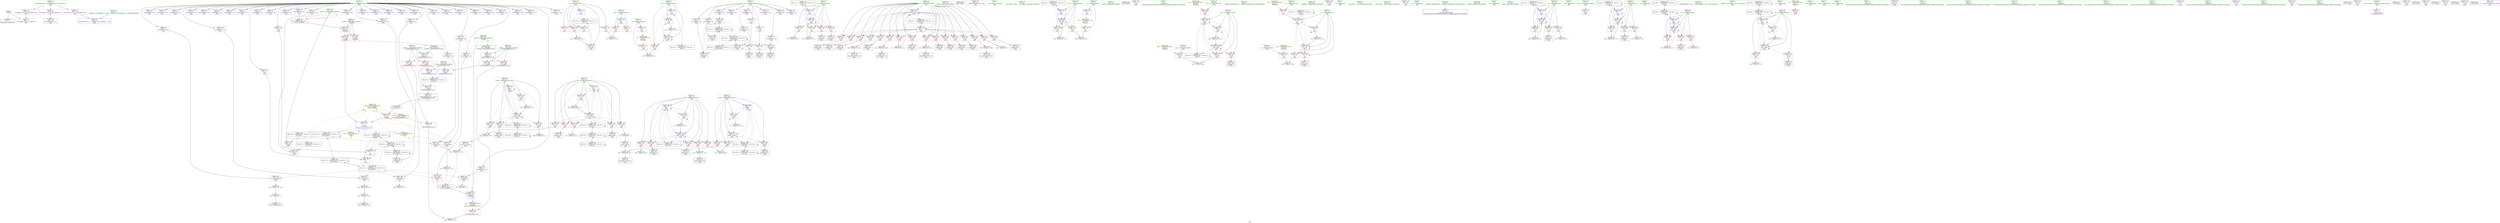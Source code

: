 digraph "SVFG" {
	label="SVFG";

	Node0x55d4aba86930 [shape=record,color=grey,label="{NodeID: 0\nNullPtr}"];
	Node0x55d4aba86930 -> Node0x55d4aba98ba0[style=solid];
	Node0x55d4aba86930 -> Node0x55d4abac4040[style=solid];
	Node0x55d4abaf79f0 [shape=record,color=yellow,style=double,label="{NodeID: 526\n60V_1 = ENCHI(MR_60V_0)\npts\{103 150000 \}\nFun[_Z3updRii]|{|<s2>15}}"];
	Node0x55d4abaf79f0 -> Node0x55d4abac35f0[style=dashed];
	Node0x55d4abaf79f0 -> Node0x55d4abac6360[style=dashed];
	Node0x55d4abaf79f0:s2 -> Node0x55d4abaf78e0[style=dashed,color=red];
	Node0x55d4abac42e0 [shape=record,color=blue,label="{NodeID: 277\n74\<--121\nT\<--\nmain\n}"];
	Node0x55d4abac42e0 -> Node0x55d4abaed310[style=dashed];
	Node0x55d4abab8030 [shape=record,color=red,label="{NodeID: 194\n189\<--86\n\<--i27\nmain\n}"];
	Node0x55d4abab8030 -> Node0x55d4abacfca0[style=solid];
	Node0x55d4aba97ca0 [shape=record,color=purple,label="{NodeID: 111\n149\<--8\narrayidx9\<--can\nmain\n}"];
	Node0x55d4aba97ca0 -> Node0x55d4abac4550[style=solid];
	Node0x55d4aba89280 [shape=record,color=green,label="{NodeID: 28\n40\<--44\nllvm.global_ctors\<--llvm.global_ctors_field_insensitive\nGlob }"];
	Node0x55d4aba89280 -> Node0x55d4ababcba0[style=solid];
	Node0x55d4aba89280 -> Node0x55d4ababcc70[style=solid];
	Node0x55d4aba89280 -> Node0x55d4ababcd40[style=solid];
	Node0x55d4abaed810 [shape=record,color=black,label="{NodeID: 471\nMR_14V_2 = PHI(MR_14V_4, MR_14V_1, )\npts\{77 \}\n}"];
	Node0x55d4abaed810 -> Node0x55d4abac43b0[style=dashed];
	Node0x55d4ababe3a0 [shape=record,color=grey,label="{NodeID: 388\n333 = Binary(329, 332, )\n}"];
	Node0x55d4ababe3a0 -> Node0x55d4abab7740[style=solid];
	Node0x55d4abac59a0 [shape=record,color=blue,label="{NodeID: 305\n106\<--121\nt86\<--\nmain\n}"];
	Node0x55d4abac59a0 -> Node0x55d4abab9d70[style=dashed];
	Node0x55d4abac59a0 -> Node0x55d4abac1d00[style=dashed];
	Node0x55d4abac59a0 -> Node0x55d4abac1d90[style=dashed];
	Node0x55d4abac59a0 -> Node0x55d4abac1e60[style=dashed];
	Node0x55d4abac59a0 -> Node0x55d4abac1f30[style=dashed];
	Node0x55d4abac59a0 -> Node0x55d4abac2000[style=dashed];
	Node0x55d4abac59a0 -> Node0x55d4abac59a0[style=dashed];
	Node0x55d4abac59a0 -> Node0x55d4abac5f50[style=dashed];
	Node0x55d4abac59a0 -> Node0x55d4abaf1720[style=dashed];
	Node0x55d4abab96f0 [shape=record,color=red,label="{NodeID: 222\n423\<--104\n\<--st82\nmain\n}"];
	Node0x55d4abab96f0 -> Node0x55d4ababf420[style=solid];
	Node0x55d4ababb1a0 [shape=record,color=purple,label="{NodeID: 139\n396\<--12\narrayidx150\<--ans\nmain\n}"];
	Node0x55d4aba98090 [shape=record,color=green,label="{NodeID: 56\n118\<--119\nscanf\<--scanf_field_insensitive\n}"];
	Node0x55d4abb149d0 [shape=record,color=black,label="{NodeID: 582\n482 = PHI()\n}"];
	Node0x55d4abacfb20 [shape=record,color=grey,label="{NodeID: 416\n441 = cmp(440, 121, )\n}"];
	Node0x55d4abacfb20 -> Node0x55d4abac96d0[style=solid];
	Node0x55d4abac2c30 [shape=record,color=red,label="{NodeID: 250\n273\<--272\n\<--\nmain\n}"];
	Node0x55d4abac2c30 -> Node0x55d4abab70c0[style=solid];
	Node0x55d4ababc860 [shape=record,color=purple,label="{NodeID: 167\n448\<--31\n\<--__PRETTY_FUNCTION__.main\nmain\n}"];
	Node0x55d4abab74d0 [shape=record,color=black,label="{NodeID: 84\n323\<--322\nidxprom107\<--\nmain\n}"];
	Node0x55d4aba810a0 [shape=record,color=green,label="{NodeID: 1\n7\<--1\n__dso_handle\<--dummyObj\nGlob }"];
	Node0x55d4abac43b0 [shape=record,color=blue,label="{NodeID: 278\n76\<--17\ni\<--\nmain\n}"];
	Node0x55d4abac43b0 -> Node0x55d4ababd590[style=dashed];
	Node0x55d4abac43b0 -> Node0x55d4ababd660[style=dashed];
	Node0x55d4abac43b0 -> Node0x55d4ababd730[style=dashed];
	Node0x55d4abac43b0 -> Node0x55d4ababd800[style=dashed];
	Node0x55d4abac43b0 -> Node0x55d4abac4620[style=dashed];
	Node0x55d4abac43b0 -> Node0x55d4abaed810[style=dashed];
	Node0x55d4abab8100 [shape=record,color=red,label="{NodeID: 195\n213\<--86\n\<--i27\nmain\n}"];
	Node0x55d4abab8100 -> Node0x55d4ababee20[style=solid];
	Node0x55d4aba97d70 [shape=record,color=purple,label="{NodeID: 112\n173\<--8\narrayidx19\<--can\nmain\n}"];
	Node0x55d4aba86ab0 [shape=record,color=green,label="{NodeID: 29\n45\<--46\n__cxx_global_var_init\<--__cxx_global_var_init_field_insensitive\n}"];
	Node0x55d4abaedd10 [shape=record,color=black,label="{NodeID: 472\nMR_16V_2 = PHI(MR_16V_4, MR_16V_1, )\npts\{79 \}\n}"];
	Node0x55d4abaedd10 -> Node0x55d4abac46f0[style=dashed];
	Node0x55d4ababe520 [shape=record,color=grey,label="{NodeID: 389\n326 = Binary(325, 121, )\n}"];
	Node0x55d4ababe520 -> Node0x55d4abab75a0[style=solid];
	Node0x55d4abac5a70 [shape=record,color=blue,label="{NodeID: 306\n108\<--17\nfst90\<--\nmain\n}"];
	Node0x55d4abac5a70 -> Node0x55d4abac20d0[style=dashed];
	Node0x55d4abac5a70 -> Node0x55d4abac21a0[style=dashed];
	Node0x55d4abac5a70 -> Node0x55d4abac2270[style=dashed];
	Node0x55d4abac5a70 -> Node0x55d4abac2340[style=dashed];
	Node0x55d4abac5a70 -> Node0x55d4abac5e80[style=dashed];
	Node0x55d4abac5a70 -> Node0x55d4aba93b20[style=dashed];
	Node0x55d4abab97c0 [shape=record,color=red,label="{NodeID: 223\n430\<--104\n\<--st82\nmain\n}"];
	Node0x55d4abab97c0 -> Node0x55d4aba973b0[style=solid];
	Node0x55d4ababb270 [shape=record,color=purple,label="{NodeID: 140\n397\<--12\narrayidx151\<--ans\nmain\n}"];
	Node0x55d4aba98190 [shape=record,color=green,label="{NodeID: 57\n130\<--131\nprintf\<--printf_field_insensitive\n}"];
	Node0x55d4abb14ad0 [shape=record,color=black,label="{NodeID: 583\n487 = PHI()\n}"];
	Node0x55d4abacfca0 [shape=record,color=grey,label="{NodeID: 417\n191 = cmp(189, 190, )\n}"];
	Node0x55d4abac2d00 [shape=record,color=red,label="{NodeID: 251\n280\<--279\n\<--\nmain\n}"];
	Node0x55d4abac2d00 -> Node0x55d4abab7190[style=solid];
	Node0x55d4ababc930 [shape=record,color=purple,label="{NodeID: 168\n446\<--33\n\<--.str.5\nmain\n}"];
	Node0x55d4abab75a0 [shape=record,color=black,label="{NodeID: 85\n327\<--326\nidxprom109\<--add\nmain\n}"];
	Node0x55d4aba86790 [shape=record,color=green,label="{NodeID: 2\n17\<--1\n\<--dummyObj\nCan only get source location for instruction, argument, global var or function.}"];
	Node0x55d4abac4480 [shape=record,color=blue,label="{NodeID: 279\n143\<--145\narrayidx6\<--\nmain\n}"];
	Node0x55d4abac4480 -> Node0x55d4abac4550[style=dashed];
	Node0x55d4abab81d0 [shape=record,color=red,label="{NodeID: 196\n195\<--88\n\<--x31\nmain\n}"];
	Node0x55d4abab81d0 -> Node0x55d4abac4bd0[style=solid];
	Node0x55d4aba97e40 [shape=record,color=purple,label="{NodeID: 113\n174\<--8\narrayidx20\<--can\nmain\n}"];
	Node0x55d4aba97e40 -> Node0x55d4abac4890[style=solid];
	Node0x55d4aba86b80 [shape=record,color=green,label="{NodeID: 30\n49\<--50\n_ZNSt8ios_base4InitC1Ev\<--_ZNSt8ios_base4InitC1Ev_field_insensitive\n}"];
	Node0x55d4abaee210 [shape=record,color=black,label="{NodeID: 473\nMR_22V_2 = PHI(MR_22V_3, MR_22V_1, )\npts\{85 \}\n}"];
	Node0x55d4abaee210 -> Node0x55d4abac47c0[style=dashed];
	Node0x55d4abaee210 -> Node0x55d4abaee210[style=dashed];
	Node0x55d4ababe6a0 [shape=record,color=grey,label="{NodeID: 390\n387 = Binary(121, 386, )\n}"];
	Node0x55d4ababe6a0 -> Node0x55d4abab7dc0[style=solid];
	Node0x55d4abac5b40 [shape=record,color=blue,label="{NodeID: 307\n110\<--17\nnw94\<--\nmain\n}"];
	Node0x55d4abac5b40 -> Node0x55d4abac2410[style=dashed];
	Node0x55d4abac5b40 -> Node0x55d4abac24e0[style=dashed];
	Node0x55d4abac5b40 -> Node0x55d4abac25b0[style=dashed];
	Node0x55d4abac5b40 -> Node0x55d4abac2680[style=dashed];
	Node0x55d4abac5b40 -> Node0x55d4abac5b40[style=dashed];
	Node0x55d4abac5b40 -> Node0x55d4abac5db0[style=dashed];
	Node0x55d4abac5b40 -> Node0x55d4aba93c10[style=dashed];
	Node0x55d4abab9890 [shape=record,color=red,label="{NodeID: 224\n435\<--104\n\<--st82\nmain\n}"];
	Node0x55d4abab9890 -> Node0x55d4ababf5a0[style=solid];
	Node0x55d4ababb340 [shape=record,color=purple,label="{NodeID: 141\n400\<--12\narrayidx153\<--ans\nmain\n}"];
	Node0x55d4ababb340 -> Node0x55d4abac3040[style=solid];
	Node0x55d4aba98290 [shape=record,color=green,label="{NodeID: 58\n358\<--359\n_Z3updRii\<--_Z3updRii_field_insensitive\n}"];
	Node0x55d4abb14bd0 [shape=record,color=black,label="{NodeID: 584\n513 = PHI(529, )\n}"];
	Node0x55d4abb14bd0 -> Node0x55d4abac35f0[style=solid];
	Node0x55d4abacfe20 [shape=record,color=grey,label="{NodeID: 418\n200 = cmp(198, 199, )\n}"];
	Node0x55d4abac2dd0 [shape=record,color=red,label="{NodeID: 252\n319\<--318\n\<--arrayidx104\nmain\n}"];
	Node0x55d4abac2dd0 -> Node0x55d4abab7400[style=solid];
	Node0x55d4ababca00 [shape=record,color=purple,label="{NodeID: 169\n481\<--35\n\<--.str.6\nmain\n}"];
	Node0x55d4abab7670 [shape=record,color=black,label="{NodeID: 86\n332\<--331\nconv\<--cmp111\nmain\n}"];
	Node0x55d4abab7670 -> Node0x55d4ababe3a0[style=solid];
	Node0x55d4aba86820 [shape=record,color=green,label="{NodeID: 3\n21\<--1\n.str\<--dummyObj\nGlob }"];
	Node0x55d4abac4550 [shape=record,color=blue,label="{NodeID: 280\n149\<--145\narrayidx9\<--\nmain\n}"];
	Node0x55d4abac4550 -> Node0x55d4abac4480[style=dashed];
	Node0x55d4abac4550 -> Node0x55d4abae2410[style=dashed];
	Node0x55d4abac4550 -> Node0x55d4abaece10[style=dashed];
	Node0x55d4abab82a0 [shape=record,color=red,label="{NodeID: 197\n199\<--90\n\<--y32\nmain\n}"];
	Node0x55d4abab82a0 -> Node0x55d4abacfe20[style=solid];
	Node0x55d4aba97f10 [shape=record,color=purple,label="{NodeID: 114\n204\<--8\narrayidx39\<--can\nmain\n}"];
	Node0x55d4aba86c80 [shape=record,color=green,label="{NodeID: 31\n55\<--56\n__cxa_atexit\<--__cxa_atexit_field_insensitive\n}"];
	Node0x55d4abadf7f0 [shape=record,color=black,label="{NodeID: 474\nMR_24V_2 = PHI(MR_24V_4, MR_24V_1, )\npts\{87 \}\n}"];
	Node0x55d4abadf7f0 -> Node0x55d4abac4b00[style=dashed];
	Node0x55d4ababe820 [shape=record,color=grey,label="{NodeID: 391\n492 = Binary(491, 121, )\n}"];
	Node0x55d4ababe820 -> Node0x55d4abac60f0[style=solid];
	Node0x55d4abac5c10 [shape=record,color=blue,label="{NodeID: 308\n112\<--17\nnxt\<--\nmain\n}"];
	Node0x55d4abac5c10 -> Node0x55d4abac2750[style=dashed];
	Node0x55d4abac5c10 -> Node0x55d4abac2820[style=dashed];
	Node0x55d4abac5c10 -> Node0x55d4abac28f0[style=dashed];
	Node0x55d4abac5c10 -> Node0x55d4abac29c0[style=dashed];
	Node0x55d4abac5c10 -> Node0x55d4abac2a90[style=dashed];
	Node0x55d4abac5c10 -> Node0x55d4abac2b60[style=dashed];
	Node0x55d4abac5c10 -> Node0x55d4abac5c10[style=dashed];
	Node0x55d4abac5c10 -> Node0x55d4abac5ce0[style=dashed];
	Node0x55d4abac5c10 -> Node0x55d4abae1510[style=dashed];
	Node0x55d4abab9960 [shape=record,color=red,label="{NodeID: 225\n453\<--104\n\<--st82\nmain\n}"];
	Node0x55d4abab9960 -> Node0x55d4aba97550[style=solid];
	Node0x55d4ababb410 [shape=record,color=purple,label="{NodeID: 142\n420\<--12\narrayidx156\<--ans\nmain\n}"];
	Node0x55d4aba98390 [shape=record,color=green,label="{NodeID: 59\n414\<--415\n__assert_fail\<--__assert_fail_field_insensitive\n}"];
	Node0x55d4abb14ee0 [shape=record,color=black,label="{NodeID: 585\n530 = PHI(512, )\n0th arg _ZSt3minIiERKT_S2_S2_ }"];
	Node0x55d4abb14ee0 -> Node0x55d4abac6430[style=solid];
	Node0x55d4abaf6460 [shape=record,color=yellow,style=double,label="{NodeID: 502\n18V_1 = ENCHI(MR_18V_0)\npts\{81 \}\nFun[main]}"];
	Node0x55d4abaf6460 -> Node0x55d4ababda70[style=dashed];
	Node0x55d4abacffa0 [shape=record,color=grey,label="{NodeID: 419\n428 = cmp(427, 251, )\n}"];
	Node0x55d4abac2ea0 [shape=record,color=red,label="{NodeID: 253\n351\<--350\n\<--arrayidx124\nmain\n}"];
	Node0x55d4abac2ea0 -> Node0x55d4abaca990[style=solid];
	Node0x55d4ababcad0 [shape=record,color=purple,label="{NodeID: 170\n486\<--38\n\<--.str.7\nmain\n}"];
	Node0x55d4abab7740 [shape=record,color=black,label="{NodeID: 87\n334\<--333\nidxprom113\<--add112\nmain\n}"];
	Node0x55d4aba84ff0 [shape=record,color=green,label="{NodeID: 4\n23\<--1\n.str.1\<--dummyObj\nGlob }"];
	Node0x55d4abac4620 [shape=record,color=blue,label="{NodeID: 281\n76\<--153\ni\<--inc\nmain\n}"];
	Node0x55d4abac4620 -> Node0x55d4ababd590[style=dashed];
	Node0x55d4abac4620 -> Node0x55d4ababd660[style=dashed];
	Node0x55d4abac4620 -> Node0x55d4ababd730[style=dashed];
	Node0x55d4abac4620 -> Node0x55d4ababd800[style=dashed];
	Node0x55d4abac4620 -> Node0x55d4abac4620[style=dashed];
	Node0x55d4abac4620 -> Node0x55d4abaed810[style=dashed];
	Node0x55d4abab8370 [shape=record,color=red,label="{NodeID: 198\n198\<--92\n\<--j34\nmain\n}"];
	Node0x55d4abab8370 -> Node0x55d4abacfe20[style=solid];
	Node0x55d4aba97fe0 [shape=record,color=purple,label="{NodeID: 115\n205\<--8\narrayidx40\<--can\nmain\n}"];
	Node0x55d4aba97fe0 -> Node0x55d4abac4ca0[style=solid];
	Node0x55d4aba86d80 [shape=record,color=green,label="{NodeID: 32\n54\<--60\n_ZNSt8ios_base4InitD1Ev\<--_ZNSt8ios_base4InitD1Ev_field_insensitive\n}"];
	Node0x55d4aba86d80 -> Node0x55d4abab6a30[style=solid];
	Node0x55d4abadfcf0 [shape=record,color=black,label="{NodeID: 475\nMR_30V_2 = PHI(MR_30V_3, MR_30V_1, )\npts\{93 \}\n}"];
	Node0x55d4abadfcf0 -> Node0x55d4abac4bd0[style=dashed];
	Node0x55d4abadfcf0 -> Node0x55d4abadfcf0[style=dashed];
	Node0x55d4ababe9a0 [shape=record,color=grey,label="{NodeID: 392\n373 = Binary(372, 121, )\n}"];
	Node0x55d4ababe9a0 -> Node0x55d4abac5e80[style=solid];
	Node0x55d4abac5ce0 [shape=record,color=blue,label="{NodeID: 309\n112\<--363\nnxt\<--inc130\nmain\n}"];
	Node0x55d4abac5ce0 -> Node0x55d4abac2750[style=dashed];
	Node0x55d4abac5ce0 -> Node0x55d4abac2820[style=dashed];
	Node0x55d4abac5ce0 -> Node0x55d4abac28f0[style=dashed];
	Node0x55d4abac5ce0 -> Node0x55d4abac29c0[style=dashed];
	Node0x55d4abac5ce0 -> Node0x55d4abac2a90[style=dashed];
	Node0x55d4abac5ce0 -> Node0x55d4abac2b60[style=dashed];
	Node0x55d4abac5ce0 -> Node0x55d4abac5c10[style=dashed];
	Node0x55d4abac5ce0 -> Node0x55d4abac5ce0[style=dashed];
	Node0x55d4abac5ce0 -> Node0x55d4abae1510[style=dashed];
	Node0x55d4abab9a30 [shape=record,color=red,label="{NodeID: 226\n458\<--104\n\<--st82\nmain\n}"];
	Node0x55d4abab9a30 -> Node0x55d4aba97620[style=solid];
	Node0x55d4ababb4e0 [shape=record,color=purple,label="{NodeID: 143\n421\<--12\narrayidx157\<--ans\nmain\n}"];
	Node0x55d4aba98490 [shape=record,color=green,label="{NodeID: 60\n488\<--489\nfprintf\<--fprintf_field_insensitive\n}"];
	Node0x55d4abb14fe0 [shape=record,color=black,label="{NodeID: 586\n531 = PHI(508, )\n1st arg _ZSt3minIiERKT_S2_S2_ }"];
	Node0x55d4abb14fe0 -> Node0x55d4abac6500[style=solid];
	Node0x55d4abaf6540 [shape=record,color=yellow,style=double,label="{NodeID: 503\n20V_1 = ENCHI(MR_20V_0)\npts\{83 \}\nFun[main]}"];
	Node0x55d4abaf6540 -> Node0x55d4ababdb40[style=dashed];
	Node0x55d4abad0120 [shape=record,color=grey,label="{NodeID: 420\n311 = cmp(310, 221, )\n}"];
	Node0x55d4abac2f70 [shape=record,color=red,label="{NodeID: 254\n390\<--389\n\<--arrayidx146\nmain\n}"];
	Node0x55d4abac2f70 -> Node0x55d4abad05a0[style=solid];
	Node0x55d4ababcba0 [shape=record,color=purple,label="{NodeID: 171\n558\<--40\nllvm.global_ctors_0\<--llvm.global_ctors\nGlob }"];
	Node0x55d4ababcba0 -> Node0x55d4abac3e40[style=solid];
	Node0x55d4abab7810 [shape=record,color=black,label="{NodeID: 88\n337\<--336\nidxprom115\<--\nmain\n}"];
	Node0x55d4aba85080 [shape=record,color=green,label="{NodeID: 5\n25\<--1\n.str.2\<--dummyObj\nGlob }"];
	Node0x55d4abae6510 [shape=record,color=black,label="{NodeID: 448\nMR_63V_3 = PHI(MR_63V_4, MR_63V_2, )\npts\{533 \}\n}"];
	Node0x55d4abae6510 -> Node0x55d4abac36c0[style=dashed];
	Node0x55d4abac46f0 [shape=record,color=blue,label="{NodeID: 282\n78\<--17\ni10\<--\nmain\n}"];
	Node0x55d4abac46f0 -> Node0x55d4ababd8d0[style=dashed];
	Node0x55d4abac46f0 -> Node0x55d4ababd9a0[style=dashed];
	Node0x55d4abac46f0 -> Node0x55d4abac4a30[style=dashed];
	Node0x55d4abac46f0 -> Node0x55d4abaedd10[style=dashed];
	Node0x55d4abab8440 [shape=record,color=red,label="{NodeID: 199\n202\<--92\n\<--j34\nmain\n}"];
	Node0x55d4abab8440 -> Node0x55d4abab6cb0[style=solid];
	Node0x55d4abab9ef0 [shape=record,color=purple,label="{NodeID: 116\n272\<--8\n\<--can\nmain\n}"];
	Node0x55d4abab9ef0 -> Node0x55d4abac2c30[style=solid];
	Node0x55d4aba86e80 [shape=record,color=green,label="{NodeID: 33\n67\<--68\nmain\<--main_field_insensitive\n}"];
	Node0x55d4abadfde0 [shape=record,color=black,label="{NodeID: 476\nMR_32V_2 = PHI(MR_32V_4, MR_32V_1, )\npts\{95 \}\n}"];
	Node0x55d4abadfde0 -> Node0x55d4abac4f10[style=dashed];
	Node0x55d4ababeb20 [shape=record,color=grey,label="{NodeID: 393\n179 = Binary(178, 121, )\n}"];
	Node0x55d4ababeb20 -> Node0x55d4abac4960[style=solid];
	Node0x55d4abac5db0 [shape=record,color=blue,label="{NodeID: 310\n110\<--368\nnw94\<--inc133\nmain\n}"];
	Node0x55d4abac5db0 -> Node0x55d4abac2410[style=dashed];
	Node0x55d4abac5db0 -> Node0x55d4abac24e0[style=dashed];
	Node0x55d4abac5db0 -> Node0x55d4abac25b0[style=dashed];
	Node0x55d4abac5db0 -> Node0x55d4abac2680[style=dashed];
	Node0x55d4abac5db0 -> Node0x55d4abac5b40[style=dashed];
	Node0x55d4abac5db0 -> Node0x55d4abac5db0[style=dashed];
	Node0x55d4abac5db0 -> Node0x55d4aba93c10[style=dashed];
	Node0x55d4abab9b00 [shape=record,color=red,label="{NodeID: 227\n463\<--104\n\<--st82\nmain\n}"];
	Node0x55d4abab9b00 -> Node0x55d4aba976f0[style=solid];
	Node0x55d4ababb5b0 [shape=record,color=purple,label="{NodeID: 144\n422\<--12\narrayidx158\<--ans\nmain\n}"];
	Node0x55d4aba98590 [shape=record,color=green,label="{NodeID: 61\n506\<--507\na.addr\<--a.addr_field_insensitive\n_Z3updRii\n}"];
	Node0x55d4aba98590 -> Node0x55d4abac3450[style=solid];
	Node0x55d4aba98590 -> Node0x55d4abac3520[style=solid];
	Node0x55d4aba98590 -> Node0x55d4abac61c0[style=solid];
	Node0x55d4abb15120 [shape=record,color=black,label="{NodeID: 587\n504 = PHI(338, 102, 102, )\n0th arg _Z3updRii }"];
	Node0x55d4abb15120 -> Node0x55d4abac61c0[style=solid];
	Node0x55d4abad02a0 [shape=record,color=grey,label="{NodeID: 421\n306 = cmp(305, 221, )\n}"];
	Node0x55d4abac3040 [shape=record,color=red,label="{NodeID: 255\n401\<--400\n\<--arrayidx153\nmain\n}"];
	Node0x55d4abac3040 -> Node0x55d4ababeca0[style=solid];
	Node0x55d4ababcc70 [shape=record,color=purple,label="{NodeID: 172\n559\<--40\nllvm.global_ctors_1\<--llvm.global_ctors\nGlob }"];
	Node0x55d4ababcc70 -> Node0x55d4abac3f40[style=solid];
	Node0x55d4abab78e0 [shape=record,color=black,label="{NodeID: 89\n340\<--339\nidxprom117\<--\nmain\n}"];
	Node0x55d4aba85110 [shape=record,color=green,label="{NodeID: 6\n27\<--1\n.str.3\<--dummyObj\nGlob }"];
	Node0x55d4abac47c0 [shape=record,color=blue,label="{NodeID: 283\n84\<--164\nj\<--\nmain\n}"];
	Node0x55d4abac47c0 -> Node0x55d4ababdc10[style=dashed];
	Node0x55d4abac47c0 -> Node0x55d4abab7e90[style=dashed];
	Node0x55d4abac47c0 -> Node0x55d4abab7f60[style=dashed];
	Node0x55d4abac47c0 -> Node0x55d4abac47c0[style=dashed];
	Node0x55d4abac47c0 -> Node0x55d4abac4960[style=dashed];
	Node0x55d4abac47c0 -> Node0x55d4abaee210[style=dashed];
	Node0x55d4abab8510 [shape=record,color=red,label="{NodeID: 200\n208\<--92\n\<--j34\nmain\n}"];
	Node0x55d4abab8510 -> Node0x55d4ababefa0[style=solid];
	Node0x55d4abab9fc0 [shape=record,color=purple,label="{NodeID: 117\n279\<--8\n\<--can\nmain\n}"];
	Node0x55d4abab9fc0 -> Node0x55d4abac2d00[style=solid];
	Node0x55d4aba86f80 [shape=record,color=green,label="{NodeID: 34\n70\<--71\nretval\<--retval_field_insensitive\nmain\n}"];
	Node0x55d4aba86f80 -> Node0x55d4abac4140[style=solid];
	Node0x55d4abadfed0 [shape=record,color=black,label="{NodeID: 477\nMR_34V_2 = PHI(MR_34V_3, MR_34V_1, )\npts\{97 \}\n}"];
	Node0x55d4abadfed0 -> Node0x55d4abac4fe0[style=dashed];
	Node0x55d4abadfed0 -> Node0x55d4abadfed0[style=dashed];
	Node0x55d4ababeca0 [shape=record,color=grey,label="{NodeID: 394\n402 = Binary(401, 221, )\n}"];
	Node0x55d4ababeca0 -> Node0x55d4abad0720[style=solid];
	Node0x55d4abac5e80 [shape=record,color=blue,label="{NodeID: 311\n108\<--373\nfst90\<--inc136\nmain\n}"];
	Node0x55d4abac5e80 -> Node0x55d4abac20d0[style=dashed];
	Node0x55d4abac5e80 -> Node0x55d4abac21a0[style=dashed];
	Node0x55d4abac5e80 -> Node0x55d4abac2270[style=dashed];
	Node0x55d4abac5e80 -> Node0x55d4abac2340[style=dashed];
	Node0x55d4abac5e80 -> Node0x55d4abac5e80[style=dashed];
	Node0x55d4abac5e80 -> Node0x55d4aba93b20[style=dashed];
	Node0x55d4abab9bd0 [shape=record,color=red,label="{NodeID: 228\n468\<--104\n\<--st82\nmain\n}"];
	Node0x55d4abab9bd0 -> Node0x55d4ababdf20[style=solid];
	Node0x55d4ababb680 [shape=record,color=purple,label="{NodeID: 145\n426\<--12\narrayidx161\<--ans\nmain\n}"];
	Node0x55d4ababb680 -> Node0x55d4abac3110[style=solid];
	Node0x55d4aba98660 [shape=record,color=green,label="{NodeID: 62\n508\<--509\nb.addr\<--b.addr_field_insensitive\n_Z3updRii\n|{|<s1>15}}"];
	Node0x55d4aba98660 -> Node0x55d4abac6290[style=solid];
	Node0x55d4aba98660:s1 -> Node0x55d4abb14fe0[style=solid,color=red];
	Node0x55d4abb15400 [shape=record,color=black,label="{NodeID: 588\n505 = PHI(356, 461, 473, )\n1st arg _Z3updRii }"];
	Node0x55d4abb15400 -> Node0x55d4abac6290[style=solid];
	Node0x55d4abad0420 [shape=record,color=grey,label="{NodeID: 422\n295 = cmp(294, 138, )\n}"];
	Node0x55d4abac3110 [shape=record,color=red,label="{NodeID: 256\n427\<--426\n\<--arrayidx161\nmain\n}"];
	Node0x55d4abac3110 -> Node0x55d4abacffa0[style=solid];
	Node0x55d4ababcd40 [shape=record,color=purple,label="{NodeID: 173\n560\<--40\nllvm.global_ctors_2\<--llvm.global_ctors\nGlob }"];
	Node0x55d4ababcd40 -> Node0x55d4abac4040[style=solid];
	Node0x55d4abab79b0 [shape=record,color=black,label="{NodeID: 90\n343\<--342\nidxprom119\<--\nmain\n}"];
	Node0x55d4aba851a0 [shape=record,color=green,label="{NodeID: 7\n29\<--1\n.str.4\<--dummyObj\nGlob }"];
	Node0x55d4abac4890 [shape=record,color=blue,label="{NodeID: 284\n174\<--176\narrayidx20\<--\nmain\n}"];
	Node0x55d4abac4890 -> Node0x55d4abae2410[style=dashed];
	Node0x55d4abab85e0 [shape=record,color=red,label="{NodeID: 201\n219\<--94\n\<--st\nmain\n}"];
	Node0x55d4abab85e0 -> Node0x55d4abacf9a0[style=solid];
	Node0x55d4ababa090 [shape=record,color=purple,label="{NodeID: 118\n315\<--8\narrayidx102\<--can\nmain\n}"];
	Node0x55d4aba87050 [shape=record,color=green,label="{NodeID: 35\n72\<--73\nNT\<--NT_field_insensitive\nmain\n}"];
	Node0x55d4aba87050 -> Node0x55d4ababd0b0[style=solid];
	Node0x55d4aba87050 -> Node0x55d4ababd180[style=solid];
	Node0x55d4aba87050 -> Node0x55d4abac4210[style=solid];
	Node0x55d4abaf0350 [shape=record,color=black,label="{NodeID: 478\nMR_36V_2 = PHI(MR_36V_3, MR_36V_1, )\npts\{99 \}\n}"];
	Node0x55d4abaf0350 -> Node0x55d4abaeb510[style=dashed];
	Node0x55d4ababee20 [shape=record,color=grey,label="{NodeID: 395\n214 = Binary(213, 121, )\n}"];
	Node0x55d4ababee20 -> Node0x55d4abac4e40[style=solid];
	Node0x55d4abac5f50 [shape=record,color=blue,label="{NodeID: 312\n106\<--378\nt86\<--inc139\nmain\n}"];
	Node0x55d4abac5f50 -> Node0x55d4abab9d70[style=dashed];
	Node0x55d4abac5f50 -> Node0x55d4abac1d00[style=dashed];
	Node0x55d4abac5f50 -> Node0x55d4abac1d90[style=dashed];
	Node0x55d4abac5f50 -> Node0x55d4abac1e60[style=dashed];
	Node0x55d4abac5f50 -> Node0x55d4abac1f30[style=dashed];
	Node0x55d4abac5f50 -> Node0x55d4abac2000[style=dashed];
	Node0x55d4abac5f50 -> Node0x55d4abac59a0[style=dashed];
	Node0x55d4abac5f50 -> Node0x55d4abac5f50[style=dashed];
	Node0x55d4abac5f50 -> Node0x55d4abaf1720[style=dashed];
	Node0x55d4abab9ca0 [shape=record,color=red,label="{NodeID: 229\n476\<--104\n\<--st82\nmain\n}"];
	Node0x55d4abab9ca0 -> Node0x55d4abaca690[style=solid];
	Node0x55d4ababb750 [shape=record,color=purple,label="{NodeID: 146\n432\<--12\narrayidx165\<--ans\nmain\n}"];
	Node0x55d4aba98730 [shape=record,color=green,label="{NodeID: 63\n514\<--515\n_ZSt3minIiERKT_S2_S2_\<--_ZSt3minIiERKT_S2_S2__field_insensitive\n}"];
	Node0x55d4abaf67e0 [shape=record,color=yellow,style=double,label="{NodeID: 506\n26V_1 = ENCHI(MR_26V_0)\npts\{89 \}\nFun[main]}"];
	Node0x55d4abaf67e0 -> Node0x55d4abab81d0[style=dashed];
	Node0x55d4abad05a0 [shape=record,color=grey,label="{NodeID: 423\n391 = cmp(390, 251, )\n}"];
	Node0x55d4abac31e0 [shape=record,color=red,label="{NodeID: 257\n439\<--438\n\<--arrayidx170\nmain\n}"];
	Node0x55d4abac31e0 -> Node0x55d4ababf2a0[style=solid];
	Node0x55d4ababce40 [shape=record,color=red,label="{NodeID: 174\n159\<--16\n\<--n\nmain\n}"];
	Node0x55d4ababce40 -> Node0x55d4abaceda0[style=solid];
	Node0x55d4abab7a80 [shape=record,color=black,label="{NodeID: 91\n346\<--345\nidxprom121\<--\nmain\n}"];
	Node0x55d4aba88200 [shape=record,color=green,label="{NodeID: 8\n31\<--1\n__PRETTY_FUNCTION__.main\<--dummyObj\nGlob }"];
	Node0x55d4abac4960 [shape=record,color=blue,label="{NodeID: 285\n84\<--179\nj\<--inc22\nmain\n}"];
	Node0x55d4abac4960 -> Node0x55d4ababdc10[style=dashed];
	Node0x55d4abac4960 -> Node0x55d4abab7e90[style=dashed];
	Node0x55d4abac4960 -> Node0x55d4abab7f60[style=dashed];
	Node0x55d4abac4960 -> Node0x55d4abac47c0[style=dashed];
	Node0x55d4abac4960 -> Node0x55d4abac4960[style=dashed];
	Node0x55d4abac4960 -> Node0x55d4abaee210[style=dashed];
	Node0x55d4abab86b0 [shape=record,color=red,label="{NodeID: 202\n238\<--94\n\<--st\nmain\n}"];
	Node0x55d4abab86b0 -> Node0x55d4abab6d80[style=solid];
	Node0x55d4ababa160 [shape=record,color=purple,label="{NodeID: 119\n318\<--8\narrayidx104\<--can\nmain\n}"];
	Node0x55d4ababa160 -> Node0x55d4abac2dd0[style=solid];
	Node0x55d4aba87120 [shape=record,color=green,label="{NodeID: 36\n74\<--75\nT\<--T_field_insensitive\nmain\n}"];
	Node0x55d4aba87120 -> Node0x55d4ababd250[style=solid];
	Node0x55d4aba87120 -> Node0x55d4ababd320[style=solid];
	Node0x55d4aba87120 -> Node0x55d4ababd3f0[style=solid];
	Node0x55d4aba87120 -> Node0x55d4ababd4c0[style=solid];
	Node0x55d4aba87120 -> Node0x55d4abac42e0[style=solid];
	Node0x55d4aba87120 -> Node0x55d4abac60f0[style=solid];
	Node0x55d4abaf0820 [shape=record,color=black,label="{NodeID: 479\nMR_38V_2 = PHI(MR_38V_3, MR_38V_1, )\npts\{101 \}\n}"];
	Node0x55d4abaf0820 -> Node0x55d4abaf0820[style=dashed];
	Node0x55d4abaf0820 -> Node0x55d4abaf4920[style=dashed];
	Node0x55d4ababefa0 [shape=record,color=grey,label="{NodeID: 396\n209 = Binary(208, 121, )\n}"];
	Node0x55d4ababefa0 -> Node0x55d4abac4d70[style=solid];
	Node0x55d4abac6020 [shape=record,color=blue,label="{NodeID: 313\n104\<--477\nst82\<--inc192\nmain\n}"];
	Node0x55d4abac6020 -> Node0x55d4abab9070[style=dashed];
	Node0x55d4abac6020 -> Node0x55d4abab9140[style=dashed];
	Node0x55d4abac6020 -> Node0x55d4abab9210[style=dashed];
	Node0x55d4abac6020 -> Node0x55d4abab92e0[style=dashed];
	Node0x55d4abac6020 -> Node0x55d4abab93b0[style=dashed];
	Node0x55d4abac6020 -> Node0x55d4abab9480[style=dashed];
	Node0x55d4abac6020 -> Node0x55d4abab9550[style=dashed];
	Node0x55d4abac6020 -> Node0x55d4abab9620[style=dashed];
	Node0x55d4abac6020 -> Node0x55d4abab96f0[style=dashed];
	Node0x55d4abac6020 -> Node0x55d4abab97c0[style=dashed];
	Node0x55d4abac6020 -> Node0x55d4abab9890[style=dashed];
	Node0x55d4abac6020 -> Node0x55d4abab9960[style=dashed];
	Node0x55d4abac6020 -> Node0x55d4abab9a30[style=dashed];
	Node0x55d4abac6020 -> Node0x55d4abab9b00[style=dashed];
	Node0x55d4abac6020 -> Node0x55d4abab9bd0[style=dashed];
	Node0x55d4abac6020 -> Node0x55d4abab9ca0[style=dashed];
	Node0x55d4abac6020 -> Node0x55d4abac6020[style=dashed];
	Node0x55d4abac6020 -> Node0x55d4abaf1220[style=dashed];
	Node0x55d4abab9d70 [shape=record,color=red,label="{NodeID: 230\n294\<--106\n\<--t86\nmain\n}"];
	Node0x55d4abab9d70 -> Node0x55d4abad0420[style=solid];
	Node0x55d4ababb820 [shape=record,color=purple,label="{NodeID: 147\n433\<--12\narrayidx166\<--ans\nmain\n}"];
	Node0x55d4aba98830 [shape=record,color=green,label="{NodeID: 64\n532\<--533\nretval\<--retval_field_insensitive\n_ZSt3minIiERKT_S2_S2_\n}"];
	Node0x55d4aba98830 -> Node0x55d4abac36c0[style=solid];
	Node0x55d4aba98830 -> Node0x55d4abac65d0[style=solid];
	Node0x55d4aba98830 -> Node0x55d4abac66a0[style=solid];
	Node0x55d4abaf68c0 [shape=record,color=yellow,style=double,label="{NodeID: 507\n28V_1 = ENCHI(MR_28V_0)\npts\{91 \}\nFun[main]}"];
	Node0x55d4abaf68c0 -> Node0x55d4abab82a0[style=dashed];
	Node0x55d4abad0720 [shape=record,color=grey,label="{NodeID: 424\n403 = cmp(402, 17, )\n}"];
	Node0x55d4abad0720 -> Node0x55d4abac9c70[style=solid];
	Node0x55d4abac32b0 [shape=record,color=red,label="{NodeID: 258\n461\<--460\n\<--arrayidx182\nmain\n|{<s0>11}}"];
	Node0x55d4abac32b0:s0 -> Node0x55d4abb15400[style=solid,color=red];
	Node0x55d4ababcf10 [shape=record,color=red,label="{NodeID: 175\n190\<--19\n\<--m\nmain\n}"];
	Node0x55d4ababcf10 -> Node0x55d4abacfca0[style=solid];
	Node0x55d4abab7b50 [shape=record,color=black,label="{NodeID: 92\n349\<--348\nidxprom123\<--\nmain\n}"];
	Node0x55d4aba88290 [shape=record,color=green,label="{NodeID: 9\n33\<--1\n.str.5\<--dummyObj\nGlob }"];
	Node0x55d4abac4a30 [shape=record,color=blue,label="{NodeID: 286\n78\<--184\ni10\<--inc25\nmain\n}"];
	Node0x55d4abac4a30 -> Node0x55d4ababd8d0[style=dashed];
	Node0x55d4abac4a30 -> Node0x55d4ababd9a0[style=dashed];
	Node0x55d4abac4a30 -> Node0x55d4abac4a30[style=dashed];
	Node0x55d4abac4a30 -> Node0x55d4abaedd10[style=dashed];
	Node0x55d4abab8780 [shape=record,color=red,label="{NodeID: 203\n268\<--94\n\<--st\nmain\n}"];
	Node0x55d4abab8780 -> Node0x55d4ababf8a0[style=solid];
	Node0x55d4ababa230 [shape=record,color=purple,label="{NodeID: 120\n240\<--12\narrayidx60\<--ans\nmain\n}"];
	Node0x55d4aba871f0 [shape=record,color=green,label="{NodeID: 37\n76\<--77\ni\<--i_field_insensitive\nmain\n}"];
	Node0x55d4aba871f0 -> Node0x55d4ababd590[style=solid];
	Node0x55d4aba871f0 -> Node0x55d4ababd660[style=solid];
	Node0x55d4aba871f0 -> Node0x55d4ababd730[style=solid];
	Node0x55d4aba871f0 -> Node0x55d4ababd800[style=solid];
	Node0x55d4aba871f0 -> Node0x55d4abac43b0[style=solid];
	Node0x55d4aba871f0 -> Node0x55d4abac4620[style=solid];
	Node0x55d4abaf0d20 [shape=record,color=black,label="{NodeID: 480\nMR_40V_2 = PHI(MR_40V_4, MR_40V_1, )\npts\{103 \}\n}"];
	Node0x55d4abaf0d20 -> Node0x55d4abac5800[style=dashed];
	Node0x55d4ababf120 [shape=record,color=grey,label="{NodeID: 397\n184 = Binary(183, 121, )\n}"];
	Node0x55d4ababf120 -> Node0x55d4abac4a30[style=solid];
	Node0x55d4abac60f0 [shape=record,color=blue,label="{NodeID: 314\n74\<--492\nT\<--inc197\nmain\n}"];
	Node0x55d4abac60f0 -> Node0x55d4abaed310[style=dashed];
	Node0x55d4abac1d00 [shape=record,color=red,label="{NodeID: 231\n300\<--106\n\<--t86\nmain\n}"];
	Node0x55d4abac1d00 -> Node0x55d4abacf520[style=solid];
	Node0x55d4ababb8f0 [shape=record,color=purple,label="{NodeID: 148\n434\<--12\narrayidx167\<--ans\nmain\n}"];
	Node0x55d4aba98900 [shape=record,color=green,label="{NodeID: 65\n534\<--535\n__a.addr\<--__a.addr_field_insensitive\n_ZSt3minIiERKT_S2_S2_\n}"];
	Node0x55d4aba98900 -> Node0x55d4abac3790[style=solid];
	Node0x55d4aba98900 -> Node0x55d4abac3860[style=solid];
	Node0x55d4aba98900 -> Node0x55d4abac6430[style=solid];
	Node0x55d4abac3380 [shape=record,color=red,label="{NodeID: 259\n472\<--471\n\<--arrayidx189\nmain\n}"];
	Node0x55d4abac3380 -> Node0x55d4ababdda0[style=solid];
	Node0x55d4ababcfe0 [shape=record,color=red,label="{NodeID: 176\n483\<--37\n\<--stderr\nmain\n}"];
	Node0x55d4abab7c20 [shape=record,color=black,label="{NodeID: 93\n355\<--354\nconv126\<--cmp125\nmain\n}"];
	Node0x55d4abab7c20 -> Node0x55d4abaca990[style=solid];
	Node0x55d4aba88320 [shape=record,color=green,label="{NodeID: 10\n35\<--1\n.str.6\<--dummyObj\nGlob }"];
	Node0x55d4abac4b00 [shape=record,color=blue,label="{NodeID: 287\n86\<--17\ni27\<--\nmain\n}"];
	Node0x55d4abac4b00 -> Node0x55d4abab8030[style=dashed];
	Node0x55d4abac4b00 -> Node0x55d4abab8100[style=dashed];
	Node0x55d4abac4b00 -> Node0x55d4abac4e40[style=dashed];
	Node0x55d4abac4b00 -> Node0x55d4abadf7f0[style=dashed];
	Node0x55d4abab8850 [shape=record,color=red,label="{NodeID: 204\n225\<--96\n\<--t\nmain\n}"];
	Node0x55d4abab8850 -> Node0x55d4abacef20[style=solid];
	Node0x55d4ababa300 [shape=record,color=purple,label="{NodeID: 121\n243\<--12\narrayidx62\<--ans\nmain\n}"];
	Node0x55d4aba872c0 [shape=record,color=green,label="{NodeID: 38\n78\<--79\ni10\<--i10_field_insensitive\nmain\n}"];
	Node0x55d4aba872c0 -> Node0x55d4ababd8d0[style=solid];
	Node0x55d4aba872c0 -> Node0x55d4ababd9a0[style=solid];
	Node0x55d4aba872c0 -> Node0x55d4abac46f0[style=solid];
	Node0x55d4aba872c0 -> Node0x55d4abac4a30[style=solid];
	Node0x55d4abaf1220 [shape=record,color=black,label="{NodeID: 481\nMR_42V_2 = PHI(MR_42V_4, MR_42V_1, )\npts\{105 \}\n}"];
	Node0x55d4abaf1220 -> Node0x55d4abac58d0[style=dashed];
	Node0x55d4ababf2a0 [shape=record,color=grey,label="{NodeID: 398\n440 = Binary(439, 221, )\n}"];
	Node0x55d4ababf2a0 -> Node0x55d4abacfb20[style=solid];
	Node0x55d4abac61c0 [shape=record,color=blue,label="{NodeID: 315\n506\<--504\na.addr\<--a\n_Z3updRii\n}"];
	Node0x55d4abac61c0 -> Node0x55d4abac3450[style=dashed];
	Node0x55d4abac61c0 -> Node0x55d4abac3520[style=dashed];
	Node0x55d4abac1d90 [shape=record,color=red,label="{NodeID: 232\n313\<--106\n\<--t86\nmain\n}"];
	Node0x55d4abac1d90 -> Node0x55d4abab7260[style=solid];
	Node0x55d4ababb9c0 [shape=record,color=purple,label="{NodeID: 149\n438\<--12\narrayidx170\<--ans\nmain\n}"];
	Node0x55d4ababb9c0 -> Node0x55d4abac31e0[style=solid];
	Node0x55d4aba989d0 [shape=record,color=green,label="{NodeID: 66\n536\<--537\n__b.addr\<--__b.addr_field_insensitive\n_ZSt3minIiERKT_S2_S2_\n}"];
	Node0x55d4aba989d0 -> Node0x55d4abac3930[style=solid];
	Node0x55d4aba989d0 -> Node0x55d4abac3a00[style=solid];
	Node0x55d4aba989d0 -> Node0x55d4abac6500[style=solid];
	Node0x55d4aba93b20 [shape=record,color=black,label="{NodeID: 426\nMR_46V_4 = PHI(MR_46V_6, MR_46V_3, )\npts\{109 \}\n}"];
	Node0x55d4aba93b20 -> Node0x55d4abac5a70[style=dashed];
	Node0x55d4aba93b20 -> Node0x55d4aba93b20[style=dashed];
	Node0x55d4aba93b20 -> Node0x55d4abaf1c20[style=dashed];
	Node0x55d4abac3450 [shape=record,color=red,label="{NodeID: 260\n512\<--506\n\<--a.addr\n_Z3updRii\n|{<s0>15}}"];
	Node0x55d4abac3450:s0 -> Node0x55d4abb14ee0[style=solid,color=red];
	Node0x55d4ababd0b0 [shape=record,color=red,label="{NodeID: 177\n124\<--72\n\<--NT\nmain\n}"];
	Node0x55d4ababd0b0 -> Node0x55d4abacf220[style=solid];
	Node0x55d4abab7cf0 [shape=record,color=black,label="{NodeID: 94\n382\<--381\nidxprom141\<--\nmain\n}"];
	Node0x55d4aba883e0 [shape=record,color=green,label="{NodeID: 11\n37\<--1\nstderr\<--dummyObj\nGlob }"];
	Node0x55d4abac4bd0 [shape=record,color=blue,label="{NodeID: 288\n92\<--195\nj34\<--\nmain\n}"];
	Node0x55d4abac4bd0 -> Node0x55d4abab8370[style=dashed];
	Node0x55d4abac4bd0 -> Node0x55d4abab8440[style=dashed];
	Node0x55d4abac4bd0 -> Node0x55d4abab8510[style=dashed];
	Node0x55d4abac4bd0 -> Node0x55d4abac4bd0[style=dashed];
	Node0x55d4abac4bd0 -> Node0x55d4abac4d70[style=dashed];
	Node0x55d4abac4bd0 -> Node0x55d4abadfcf0[style=dashed];
	Node0x55d4abab8920 [shape=record,color=red,label="{NodeID: 205\n241\<--96\n\<--t\nmain\n}"];
	Node0x55d4abab8920 -> Node0x55d4abab6e50[style=solid];
	Node0x55d4ababa3d0 [shape=record,color=purple,label="{NodeID: 122\n246\<--12\narrayidx64\<--ans\nmain\n}"];
	Node0x55d4aba87390 [shape=record,color=green,label="{NodeID: 39\n80\<--81\nx\<--x_field_insensitive\nmain\n}"];
	Node0x55d4aba87390 -> Node0x55d4ababda70[style=solid];
	Node0x55d4abaf1720 [shape=record,color=black,label="{NodeID: 482\nMR_44V_2 = PHI(MR_44V_3, MR_44V_1, )\npts\{107 \}\n}"];
	Node0x55d4abaf1720 -> Node0x55d4abac59a0[style=dashed];
	Node0x55d4abaf1720 -> Node0x55d4abaf1720[style=dashed];
	Node0x55d4ababf420 [shape=record,color=grey,label="{NodeID: 399\n424 = Binary(121, 423, )\n}"];
	Node0x55d4ababf420 -> Node0x55d4aba972e0[style=solid];
	Node0x55d4abac6290 [shape=record,color=blue,label="{NodeID: 316\n508\<--505\nb.addr\<--b\n_Z3updRii\n|{|<s1>15}}"];
	Node0x55d4abac6290 -> Node0x55d4abac35f0[style=dashed];
	Node0x55d4abac6290:s1 -> Node0x55d4abaf7530[style=dashed,color=red];
	Node0x55d4abac1e60 [shape=record,color=red,label="{NodeID: 233\n325\<--106\n\<--t86\nmain\n}"];
	Node0x55d4abac1e60 -> Node0x55d4ababe520[style=solid];
	Node0x55d4ababba90 [shape=record,color=purple,label="{NodeID: 150\n455\<--12\narrayidx178\<--ans\nmain\n}"];
	Node0x55d4aba98aa0 [shape=record,color=green,label="{NodeID: 67\n42\<--554\n_GLOBAL__sub_I_KalininN_1_1.cpp\<--_GLOBAL__sub_I_KalininN_1_1.cpp_field_insensitive\n}"];
	Node0x55d4aba98aa0 -> Node0x55d4abac3f40[style=solid];
	Node0x55d4aba93c10 [shape=record,color=black,label="{NodeID: 427\nMR_48V_4 = PHI(MR_48V_5, MR_48V_3, )\npts\{111 \}\n}"];
	Node0x55d4aba93c10 -> Node0x55d4abac5b40[style=dashed];
	Node0x55d4aba93c10 -> Node0x55d4aba93c10[style=dashed];
	Node0x55d4aba93c10 -> Node0x55d4abaf2120[style=dashed];
	Node0x55d4abac3520 [shape=record,color=red,label="{NodeID: 261\n517\<--506\n\<--a.addr\n_Z3updRii\n}"];
	Node0x55d4abac3520 -> Node0x55d4abac6360[style=solid];
	Node0x55d4ababd180 [shape=record,color=red,label="{NodeID: 178\n485\<--72\n\<--NT\nmain\n}"];
	Node0x55d4abab7dc0 [shape=record,color=black,label="{NodeID: 95\n388\<--387\nidxprom145\<--sub\nmain\n}"];
	Node0x55d4aba85750 [shape=record,color=green,label="{NodeID: 12\n38\<--1\n.str.7\<--dummyObj\nGlob }"];
	Node0x55d4abac4ca0 [shape=record,color=blue,label="{NodeID: 289\n205\<--176\narrayidx40\<--\nmain\n}"];
	Node0x55d4abac4ca0 -> Node0x55d4abac4ca0[style=dashed];
	Node0x55d4abac4ca0 -> Node0x55d4abaece10[style=dashed];
	Node0x55d4abab89f0 [shape=record,color=red,label="{NodeID: 206\n263\<--96\n\<--t\nmain\n}"];
	Node0x55d4abab89f0 -> Node0x55d4ababf720[style=solid];
	Node0x55d4ababa4a0 [shape=record,color=purple,label="{NodeID: 123\n249\<--12\narrayidx66\<--ans\nmain\n}"];
	Node0x55d4ababa4a0 -> Node0x55d4abac5250[style=solid];
	Node0x55d4aba87460 [shape=record,color=green,label="{NodeID: 40\n82\<--83\ny\<--y_field_insensitive\nmain\n}"];
	Node0x55d4aba87460 -> Node0x55d4ababdb40[style=solid];
	Node0x55d4abaf1c20 [shape=record,color=black,label="{NodeID: 483\nMR_46V_2 = PHI(MR_46V_3, MR_46V_1, )\npts\{109 \}\n}"];
	Node0x55d4abaf1c20 -> Node0x55d4aba93b20[style=dashed];
	Node0x55d4abaf1c20 -> Node0x55d4abaf1c20[style=dashed];
	Node0x55d4ababf5a0 [shape=record,color=grey,label="{NodeID: 400\n436 = Binary(121, 435, )\n}"];
	Node0x55d4ababf5a0 -> Node0x55d4aba97480[style=solid];
	Node0x55d4abac6360 [shape=record,color=blue,label="{NodeID: 317\n517\<--516\n\<--\n_Z3updRii\n|{<s0>8|<s1>11|<s2>11|<s3>12|<s4>12|<s5>12}}"];
	Node0x55d4abac6360:s0 -> Node0x55d4abaf3a20[style=dashed,color=blue];
	Node0x55d4abac6360:s1 -> Node0x55d4abafaee0[style=dashed,color=blue];
	Node0x55d4abac6360:s2 -> Node0x55d4abafb040[style=dashed,color=blue];
	Node0x55d4abac6360:s3 -> Node0x55d4aba93df0[style=dashed,color=blue];
	Node0x55d4abac6360:s4 -> Node0x55d4abae3d10[style=dashed,color=blue];
	Node0x55d4abac6360:s5 -> Node0x55d4abaf3020[style=dashed,color=blue];
	Node0x55d4abac1f30 [shape=record,color=red,label="{NodeID: 234\n342\<--106\n\<--t86\nmain\n}"];
	Node0x55d4abac1f30 -> Node0x55d4abab79b0[style=solid];
	Node0x55d4ababbb60 [shape=record,color=purple,label="{NodeID: 151\n456\<--12\narrayidx179\<--ans\nmain\n}"];
	Node0x55d4aba98ba0 [shape=record,color=black,label="{NodeID: 68\n2\<--3\ndummyVal\<--dummyVal\n}"];
	Node0x55d4aba93d00 [shape=record,color=black,label="{NodeID: 428\nMR_50V_4 = PHI(MR_50V_5, MR_50V_3, )\npts\{113 \}\n}"];
	Node0x55d4aba93d00 -> Node0x55d4aba93d00[style=dashed];
	Node0x55d4aba93d00 -> Node0x55d4abae1510[style=dashed];
	Node0x55d4aba93d00 -> Node0x55d4abaf2620[style=dashed];
	Node0x55d4abac35f0 [shape=record,color=red,label="{NodeID: 262\n516\<--513\n\<--call\n_Z3updRii\n}"];
	Node0x55d4abac35f0 -> Node0x55d4abac6360[style=solid];
	Node0x55d4ababd250 [shape=record,color=red,label="{NodeID: 179\n123\<--74\n\<--T\nmain\n}"];
	Node0x55d4ababd250 -> Node0x55d4abacf220[style=solid];
	Node0x55d4aba97070 [shape=record,color=black,label="{NodeID: 96\n394\<--393\nidxprom148\<--\nmain\n}"];
	Node0x55d4aba85850 [shape=record,color=green,label="{NodeID: 13\n41\<--1\n\<--dummyObj\nCan only get source location for instruction, argument, global var or function.}"];
	Node0x55d4abac4d70 [shape=record,color=blue,label="{NodeID: 290\n92\<--209\nj34\<--inc42\nmain\n}"];
	Node0x55d4abac4d70 -> Node0x55d4abab8370[style=dashed];
	Node0x55d4abac4d70 -> Node0x55d4abab8440[style=dashed];
	Node0x55d4abac4d70 -> Node0x55d4abab8510[style=dashed];
	Node0x55d4abac4d70 -> Node0x55d4abac4bd0[style=dashed];
	Node0x55d4abac4d70 -> Node0x55d4abac4d70[style=dashed];
	Node0x55d4abac4d70 -> Node0x55d4abadfcf0[style=dashed];
	Node0x55d4abab8ac0 [shape=record,color=red,label="{NodeID: 207\n230\<--98\n\<--nw\nmain\n}"];
	Node0x55d4abab8ac0 -> Node0x55d4abacf820[style=solid];
	Node0x55d4ababa570 [shape=record,color=purple,label="{NodeID: 124\n276\<--12\n\<--ans\nmain\n}"];
	Node0x55d4ababa570 -> Node0x55d4abac5660[style=solid];
	Node0x55d4aba87530 [shape=record,color=green,label="{NodeID: 41\n84\<--85\nj\<--j_field_insensitive\nmain\n}"];
	Node0x55d4aba87530 -> Node0x55d4ababdc10[style=solid];
	Node0x55d4aba87530 -> Node0x55d4abab7e90[style=solid];
	Node0x55d4aba87530 -> Node0x55d4abab7f60[style=solid];
	Node0x55d4aba87530 -> Node0x55d4abac47c0[style=solid];
	Node0x55d4aba87530 -> Node0x55d4abac4960[style=solid];
	Node0x55d4abaf2120 [shape=record,color=black,label="{NodeID: 484\nMR_48V_2 = PHI(MR_48V_3, MR_48V_1, )\npts\{111 \}\n}"];
	Node0x55d4abaf2120 -> Node0x55d4aba93c10[style=dashed];
	Node0x55d4abaf2120 -> Node0x55d4abaf2120[style=dashed];
	Node0x55d4ababf720 [shape=record,color=grey,label="{NodeID: 401\n264 = Binary(263, 121, )\n}"];
	Node0x55d4ababf720 -> Node0x55d4abac54c0[style=solid];
	Node0x55d4abac6430 [shape=record,color=blue,label="{NodeID: 318\n534\<--530\n__a.addr\<--__a\n_ZSt3minIiERKT_S2_S2_\n}"];
	Node0x55d4abac6430 -> Node0x55d4abac3790[style=dashed];
	Node0x55d4abac6430 -> Node0x55d4abac3860[style=dashed];
	Node0x55d4abac2000 [shape=record,color=red,label="{NodeID: 235\n377\<--106\n\<--t86\nmain\n}"];
	Node0x55d4abac2000 -> Node0x55d4ababe220[style=solid];
	Node0x55d4ababbc30 [shape=record,color=purple,label="{NodeID: 152\n457\<--12\narrayidx180\<--ans\nmain\n}"];
	Node0x55d4abab69a0 [shape=record,color=black,label="{NodeID: 69\n69\<--17\nmain_ret\<--\nmain\n}"];
	Node0x55d4aba93df0 [shape=record,color=black,label="{NodeID: 429\nMR_54V_13 = PHI(MR_54V_14, MR_54V_12, )\npts\{150000 \}\n|{|<s6>11}}"];
	Node0x55d4aba93df0 -> Node0x55d4abac2f70[style=dashed];
	Node0x55d4aba93df0 -> Node0x55d4abac3040[style=dashed];
	Node0x55d4aba93df0 -> Node0x55d4abac3110[style=dashed];
	Node0x55d4aba93df0 -> Node0x55d4abac31e0[style=dashed];
	Node0x55d4aba93df0 -> Node0x55d4abac32b0[style=dashed];
	Node0x55d4aba93df0 -> Node0x55d4abae1a10[style=dashed];
	Node0x55d4aba93df0:s6 -> Node0x55d4abaf79f0[style=dashed,color=red];
	Node0x55d4abac36c0 [shape=record,color=red,label="{NodeID: 263\n552\<--532\n\<--retval\n_ZSt3minIiERKT_S2_S2_\n}"];
	Node0x55d4abac36c0 -> Node0x55d4aba97890[style=solid];
	Node0x55d4ababd320 [shape=record,color=red,label="{NodeID: 180\n127\<--74\n\<--T\nmain\n}"];
	Node0x55d4aba97140 [shape=record,color=black,label="{NodeID: 97\n399\<--398\nidxprom152\<--\nmain\n}"];
	Node0x55d4aba85950 [shape=record,color=green,label="{NodeID: 14\n121\<--1\n\<--dummyObj\nCan only get source location for instruction, argument, global var or function.}"];
	Node0x55d4abac4e40 [shape=record,color=blue,label="{NodeID: 291\n86\<--214\ni27\<--inc45\nmain\n}"];
	Node0x55d4abac4e40 -> Node0x55d4abab8030[style=dashed];
	Node0x55d4abac4e40 -> Node0x55d4abab8100[style=dashed];
	Node0x55d4abac4e40 -> Node0x55d4abac4e40[style=dashed];
	Node0x55d4abac4e40 -> Node0x55d4abadf7f0[style=dashed];
	Node0x55d4abab8b90 [shape=record,color=red,label="{NodeID: 208\n247\<--98\n\<--nw\nmain\n}"];
	Node0x55d4abab8b90 -> Node0x55d4abab6ff0[style=solid];
	Node0x55d4ababa640 [shape=record,color=purple,label="{NodeID: 125\n283\<--12\n\<--ans\nmain\n}"];
	Node0x55d4ababa640 -> Node0x55d4abac5730[style=solid];
	Node0x55d4aba87600 [shape=record,color=green,label="{NodeID: 42\n86\<--87\ni27\<--i27_field_insensitive\nmain\n}"];
	Node0x55d4aba87600 -> Node0x55d4abab8030[style=solid];
	Node0x55d4aba87600 -> Node0x55d4abab8100[style=solid];
	Node0x55d4aba87600 -> Node0x55d4abac4b00[style=solid];
	Node0x55d4aba87600 -> Node0x55d4abac4e40[style=solid];
	Node0x55d4abaf2620 [shape=record,color=black,label="{NodeID: 485\nMR_50V_2 = PHI(MR_50V_3, MR_50V_1, )\npts\{113 \}\n}"];
	Node0x55d4abaf2620 -> Node0x55d4aba93d00[style=dashed];
	Node0x55d4abaf2620 -> Node0x55d4abaf2620[style=dashed];
	Node0x55d4ababf8a0 [shape=record,color=grey,label="{NodeID: 402\n269 = Binary(268, 121, )\n}"];
	Node0x55d4ababf8a0 -> Node0x55d4abac5590[style=solid];
	Node0x55d4abac6500 [shape=record,color=blue,label="{NodeID: 319\n536\<--531\n__b.addr\<--__b\n_ZSt3minIiERKT_S2_S2_\n}"];
	Node0x55d4abac6500 -> Node0x55d4abac3930[style=dashed];
	Node0x55d4abac6500 -> Node0x55d4abac3a00[style=dashed];
	Node0x55d4abac20d0 [shape=record,color=red,label="{NodeID: 236\n299\<--108\n\<--fst90\nmain\n}"];
	Node0x55d4abac20d0 -> Node0x55d4abacf520[style=solid];
	Node0x55d4ababbd00 [shape=record,color=purple,label="{NodeID: 153\n460\<--12\narrayidx182\<--ans\nmain\n}"];
	Node0x55d4ababbd00 -> Node0x55d4abac32b0[style=solid];
	Node0x55d4abab6a30 [shape=record,color=black,label="{NodeID: 70\n53\<--54\n\<--_ZNSt8ios_base4InitD1Ev\nCan only get source location for instruction, argument, global var or function.}"];
	Node0x55d4abac3790 [shape=record,color=red,label="{NodeID: 264\n542\<--534\n\<--__a.addr\n_ZSt3minIiERKT_S2_S2_\n}"];
	Node0x55d4abac3790 -> Node0x55d4abac3ba0[style=solid];
	Node0x55d4ababd3f0 [shape=record,color=red,label="{NodeID: 181\n484\<--74\n\<--T\nmain\n}"];
	Node0x55d4aba97210 [shape=record,color=black,label="{NodeID: 98\n419\<--418\nidxprom155\<--\nmain\n}"];
	Node0x55d4aba85a50 [shape=record,color=green,label="{NodeID: 15\n138\<--1\n\<--dummyObj\nCan only get source location for instruction, argument, global var or function.}"];
	Node0x55d4abac4f10 [shape=record,color=blue,label="{NodeID: 292\n94\<--17\nst\<--\nmain\n}"];
	Node0x55d4abac4f10 -> Node0x55d4abab85e0[style=dashed];
	Node0x55d4abac4f10 -> Node0x55d4abab86b0[style=dashed];
	Node0x55d4abac4f10 -> Node0x55d4abab8780[style=dashed];
	Node0x55d4abac4f10 -> Node0x55d4abac5590[style=dashed];
	Node0x55d4abac4f10 -> Node0x55d4abadfde0[style=dashed];
	Node0x55d4abab8c60 [shape=record,color=red,label="{NodeID: 209\n258\<--98\n\<--nw\nmain\n}"];
	Node0x55d4abab8c60 -> Node0x55d4abaca390[style=solid];
	Node0x55d4ababa710 [shape=record,color=purple,label="{NodeID: 126\n324\<--12\narrayidx108\<--ans\nmain\n}"];
	Node0x55d4aba876d0 [shape=record,color=green,label="{NodeID: 43\n88\<--89\nx31\<--x31_field_insensitive\nmain\n}"];
	Node0x55d4aba876d0 -> Node0x55d4abab81d0[style=solid];
	Node0x55d4abaf2b20 [shape=record,color=black,label="{NodeID: 486\nMR_52V_2 = PHI(MR_52V_9, MR_52V_1, )\npts\{110000 \}\n}"];
	Node0x55d4abaf2b20 -> Node0x55d4abac4480[style=dashed];
	Node0x55d4abaf2b20 -> Node0x55d4abae2410[style=dashed];
	Node0x55d4abaf2b20 -> Node0x55d4abaece10[style=dashed];
	Node0x55d4ababfa20 [shape=record,color=grey,label="{NodeID: 403\n236 = cmp(235, 138, )\n}"];
	Node0x55d4abac65d0 [shape=record,color=blue,label="{NodeID: 320\n532\<--546\nretval\<--\n_ZSt3minIiERKT_S2_S2_\n}"];
	Node0x55d4abac65d0 -> Node0x55d4abae6510[style=dashed];
	Node0x55d4abac21a0 [shape=record,color=red,label="{NodeID: 237\n329\<--108\n\<--fst90\nmain\n}"];
	Node0x55d4abac21a0 -> Node0x55d4ababe3a0[style=solid];
	Node0x55d4ababbdd0 [shape=record,color=purple,label="{NodeID: 154\n465\<--12\narrayidx184\<--ans\nmain\n}"];
	Node0x55d4abab6ac0 [shape=record,color=black,label="{NodeID: 71\n141\<--140\nidxprom\<--\nmain\n}"];
	Node0x55d4abac3860 [shape=record,color=red,label="{NodeID: 265\n549\<--534\n\<--__a.addr\n_ZSt3minIiERKT_S2_S2_\n}"];
	Node0x55d4abac3860 -> Node0x55d4abac66a0[style=solid];
	Node0x55d4ababd4c0 [shape=record,color=red,label="{NodeID: 182\n491\<--74\n\<--T\nmain\n}"];
	Node0x55d4ababd4c0 -> Node0x55d4ababe820[style=solid];
	Node0x55d4aba972e0 [shape=record,color=black,label="{NodeID: 99\n425\<--424\nidxprom160\<--sub159\nmain\n}"];
	Node0x55d4aba88680 [shape=record,color=green,label="{NodeID: 16\n145\<--1\n\<--dummyObj\nCan only get source location for instruction, argument, global var or function.}"];
	Node0x55d4abac96d0 [shape=record,color=black,label="{NodeID: 376\n443 = PHI(406, 441, )\n}"];
	Node0x55d4abac4fe0 [shape=record,color=blue,label="{NodeID: 293\n96\<--17\nt\<--\nmain\n}"];
	Node0x55d4abac4fe0 -> Node0x55d4abab8850[style=dashed];
	Node0x55d4abac4fe0 -> Node0x55d4abab8920[style=dashed];
	Node0x55d4abac4fe0 -> Node0x55d4abab89f0[style=dashed];
	Node0x55d4abac4fe0 -> Node0x55d4abac4fe0[style=dashed];
	Node0x55d4abac4fe0 -> Node0x55d4abac54c0[style=dashed];
	Node0x55d4abac4fe0 -> Node0x55d4abadfed0[style=dashed];
	Node0x55d4abab8d30 [shape=record,color=red,label="{NodeID: 210\n235\<--100\n\<--fst\nmain\n}"];
	Node0x55d4abab8d30 -> Node0x55d4ababfa20[style=solid];
	Node0x55d4ababa7e0 [shape=record,color=purple,label="{NodeID: 127\n328\<--12\narrayidx110\<--ans\nmain\n}"];
	Node0x55d4aba877a0 [shape=record,color=green,label="{NodeID: 44\n90\<--91\ny32\<--y32_field_insensitive\nmain\n}"];
	Node0x55d4aba877a0 -> Node0x55d4abab82a0[style=solid];
	Node0x55d4abaf3020 [shape=record,color=black,label="{NodeID: 487\nMR_54V_2 = PHI(MR_54V_12, MR_54V_1, )\npts\{150000 \}\n}"];
	Node0x55d4abaf3020 -> Node0x55d4abac5660[style=dashed];
	Node0x55d4abaf3020 -> Node0x55d4abac5730[style=dashed];
	Node0x55d4abaf3020 -> Node0x55d4aba93df0[style=dashed];
	Node0x55d4abaf3020 -> Node0x55d4abaf3020[style=dashed];
	Node0x55d4abaf3020 -> Node0x55d4abaf4e20[style=dashed];
	Node0x55d4ababfba0 [shape=record,color=grey,label="{NodeID: 404\n354 = cmp(352, 353, )\n}"];
	Node0x55d4ababfba0 -> Node0x55d4abab7c20[style=solid];
	Node0x55d4abac66a0 [shape=record,color=blue,label="{NodeID: 321\n532\<--549\nretval\<--\n_ZSt3minIiERKT_S2_S2_\n}"];
	Node0x55d4abac66a0 -> Node0x55d4abae6510[style=dashed];
	Node0x55d4abac2270 [shape=record,color=red,label="{NodeID: 238\n345\<--108\n\<--fst90\nmain\n}"];
	Node0x55d4abac2270 -> Node0x55d4abab7a80[style=solid];
	Node0x55d4ababbea0 [shape=record,color=purple,label="{NodeID: 155\n466\<--12\narrayidx185\<--ans\nmain\n}"];
	Node0x55d4abab6b50 [shape=record,color=black,label="{NodeID: 72\n147\<--146\nidxprom7\<--\nmain\n}"];
	Node0x55d4abae1510 [shape=record,color=black,label="{NodeID: 432\nMR_50V_5 = PHI(MR_50V_6, MR_50V_4, )\npts\{113 \}\n}"];
	Node0x55d4abae1510 -> Node0x55d4abac5c10[style=dashed];
	Node0x55d4abae1510 -> Node0x55d4aba93d00[style=dashed];
	Node0x55d4abae1510 -> Node0x55d4abae1510[style=dashed];
	Node0x55d4abac3930 [shape=record,color=red,label="{NodeID: 266\n540\<--536\n\<--__b.addr\n_ZSt3minIiERKT_S2_S2_\n}"];
	Node0x55d4abac3930 -> Node0x55d4abac3ad0[style=solid];
	Node0x55d4ababd590 [shape=record,color=red,label="{NodeID: 183\n136\<--76\n\<--i\nmain\n}"];
	Node0x55d4ababd590 -> Node0x55d4abacf0a0[style=solid];
	Node0x55d4aba973b0 [shape=record,color=black,label="{NodeID: 100\n431\<--430\nidxprom164\<--\nmain\n}"];
	Node0x55d4aba88780 [shape=record,color=green,label="{NodeID: 17\n176\<--1\n\<--dummyObj\nCan only get source location for instruction, argument, global var or function.}"];
	Node0x55d4abac9c70 [shape=record,color=black,label="{NodeID: 377\n405 = PHI(406, 403, )\n}"];
	Node0x55d4abac50b0 [shape=record,color=blue,label="{NodeID: 294\n98\<--17\nnw\<--\nmain\n}"];
	Node0x55d4abac50b0 -> Node0x55d4abab8ac0[style=dashed];
	Node0x55d4abac50b0 -> Node0x55d4abab8b90[style=dashed];
	Node0x55d4abac50b0 -> Node0x55d4abab8c60[style=dashed];
	Node0x55d4abac50b0 -> Node0x55d4abac50b0[style=dashed];
	Node0x55d4abac50b0 -> Node0x55d4abac53f0[style=dashed];
	Node0x55d4abac50b0 -> Node0x55d4abaeb510[style=dashed];
	Node0x55d4abab8e00 [shape=record,color=red,label="{NodeID: 211\n244\<--100\n\<--fst\nmain\n}"];
	Node0x55d4abab8e00 -> Node0x55d4abab6f20[style=solid];
	Node0x55d4ababa8b0 [shape=record,color=purple,label="{NodeID: 128\n335\<--12\narrayidx114\<--ans\nmain\n}"];
	Node0x55d4aba87870 [shape=record,color=green,label="{NodeID: 45\n92\<--93\nj34\<--j34_field_insensitive\nmain\n}"];
	Node0x55d4aba87870 -> Node0x55d4abab8370[style=solid];
	Node0x55d4aba87870 -> Node0x55d4abab8440[style=solid];
	Node0x55d4aba87870 -> Node0x55d4abab8510[style=solid];
	Node0x55d4aba87870 -> Node0x55d4abac4bd0[style=solid];
	Node0x55d4aba87870 -> Node0x55d4abac4d70[style=solid];
	Node0x55d4abafaee0 [shape=record,color=yellow,style=double,label="{NodeID: 571\n40V_5 = CSCHI(MR_40V_4)\npts\{103 \}\nCS[]|{<s0>12}}"];
	Node0x55d4abafaee0:s0 -> Node0x55d4abaf79f0[style=dashed,color=red];
	Node0x55d4abaceaa0 [shape=record,color=grey,label="{NodeID: 405\n544 = cmp(541, 543, )\n}"];
	Node0x55d4abac2340 [shape=record,color=red,label="{NodeID: 239\n372\<--108\n\<--fst90\nmain\n}"];
	Node0x55d4abac2340 -> Node0x55d4ababe9a0[style=solid];
	Node0x55d4ababbf70 [shape=record,color=purple,label="{NodeID: 156\n467\<--12\narrayidx186\<--ans\nmain\n}"];
	Node0x55d4abab6be0 [shape=record,color=black,label="{NodeID: 73\n172\<--171\nidxprom18\<--\nmain\n}"];
	Node0x55d4abae1a10 [shape=record,color=black,label="{NodeID: 433\nMR_54V_14 = PHI(MR_54V_15, MR_54V_13, )\npts\{150000 \}\n}"];
	Node0x55d4abae1a10 -> Node0x55d4aba93df0[style=dashed];
	Node0x55d4abae1a10 -> Node0x55d4abae1a10[style=dashed];
	Node0x55d4abae1a10 -> Node0x55d4abaf3a20[style=dashed];
	Node0x55d4abac3a00 [shape=record,color=red,label="{NodeID: 267\n546\<--536\n\<--__b.addr\n_ZSt3minIiERKT_S2_S2_\n}"];
	Node0x55d4abac3a00 -> Node0x55d4abac65d0[style=solid];
	Node0x55d4ababd660 [shape=record,color=red,label="{NodeID: 184\n140\<--76\n\<--i\nmain\n}"];
	Node0x55d4ababd660 -> Node0x55d4abab6ac0[style=solid];
	Node0x55d4aba97480 [shape=record,color=black,label="{NodeID: 101\n437\<--436\nidxprom169\<--sub168\nmain\n}"];
	Node0x55d4aba88880 [shape=record,color=green,label="{NodeID: 18\n221\<--1\n\<--dummyObj\nCan only get source location for instruction, argument, global var or function.}"];
	Node0x55d4abaca210 [shape=record,color=grey,label="{NodeID: 378\n254 = Binary(253, 121, )\n}"];
	Node0x55d4abaca210 -> Node0x55d4abac5320[style=solid];
	Node0x55d4abac5180 [shape=record,color=blue,label="{NodeID: 295\n100\<--17\nfst\<--\nmain\n}"];
	Node0x55d4abac5180 -> Node0x55d4abab8d30[style=dashed];
	Node0x55d4abac5180 -> Node0x55d4abab8e00[style=dashed];
	Node0x55d4abac5180 -> Node0x55d4abab8ed0[style=dashed];
	Node0x55d4abac5180 -> Node0x55d4abac5180[style=dashed];
	Node0x55d4abac5180 -> Node0x55d4abac5320[style=dashed];
	Node0x55d4abac5180 -> Node0x55d4abaf4920[style=dashed];
	Node0x55d4abab8ed0 [shape=record,color=red,label="{NodeID: 212\n253\<--100\n\<--fst\nmain\n}"];
	Node0x55d4abab8ed0 -> Node0x55d4abaca210[style=solid];
	Node0x55d4ababa980 [shape=record,color=purple,label="{NodeID: 129\n338\<--12\narrayidx116\<--ans\nmain\n|{<s0>8}}"];
	Node0x55d4ababa980:s0 -> Node0x55d4abb15120[style=solid,color=red];
	Node0x55d4aba87940 [shape=record,color=green,label="{NodeID: 46\n94\<--95\nst\<--st_field_insensitive\nmain\n}"];
	Node0x55d4aba87940 -> Node0x55d4abab85e0[style=solid];
	Node0x55d4aba87940 -> Node0x55d4abab86b0[style=solid];
	Node0x55d4aba87940 -> Node0x55d4abab8780[style=solid];
	Node0x55d4aba87940 -> Node0x55d4abac4f10[style=solid];
	Node0x55d4aba87940 -> Node0x55d4abac5590[style=solid];
	Node0x55d4abafb040 [shape=record,color=yellow,style=double,label="{NodeID: 572\n54V_19 = CSCHI(MR_54V_13)\npts\{150000 \}\nCS[]|{|<s1>12}}"];
	Node0x55d4abafb040 -> Node0x55d4abac3380[style=dashed];
	Node0x55d4abafb040:s1 -> Node0x55d4abaf79f0[style=dashed,color=red];
	Node0x55d4abaf3a20 [shape=record,color=black,label="{NodeID: 489\nMR_54V_16 = PHI(MR_54V_18, MR_54V_15, )\npts\{150000 \}\n|{|<s3>8}}"];
	Node0x55d4abaf3a20 -> Node0x55d4abac2ea0[style=dashed];
	Node0x55d4abaf3a20 -> Node0x55d4abae1a10[style=dashed];
	Node0x55d4abaf3a20 -> Node0x55d4abaf3a20[style=dashed];
	Node0x55d4abaf3a20:s3 -> Node0x55d4abaf79f0[style=dashed,color=red];
	Node0x55d4abacec20 [shape=record,color=grey,label="{NodeID: 406\n331 = cmp(330, 17, )\n}"];
	Node0x55d4abacec20 -> Node0x55d4abab7670[style=solid];
	Node0x55d4abac2410 [shape=record,color=red,label="{NodeID: 240\n305\<--110\n\<--nw94\nmain\n}"];
	Node0x55d4abac2410 -> Node0x55d4abad02a0[style=solid];
	Node0x55d4ababc040 [shape=record,color=purple,label="{NodeID: 157\n471\<--12\narrayidx189\<--ans\nmain\n}"];
	Node0x55d4ababc040 -> Node0x55d4abac3380[style=solid];
	Node0x55d4abab6cb0 [shape=record,color=black,label="{NodeID: 74\n203\<--202\nidxprom38\<--\nmain\n}"];
	Node0x55d4abac3ad0 [shape=record,color=red,label="{NodeID: 268\n541\<--540\n\<--\n_ZSt3minIiERKT_S2_S2_\n}"];
	Node0x55d4abac3ad0 -> Node0x55d4abaceaa0[style=solid];
	Node0x55d4ababd730 [shape=record,color=red,label="{NodeID: 185\n146\<--76\n\<--i\nmain\n}"];
	Node0x55d4ababd730 -> Node0x55d4abab6b50[style=solid];
	Node0x55d4aba97550 [shape=record,color=black,label="{NodeID: 102\n454\<--453\nidxprom177\<--\nmain\n}"];
	Node0x55d4aba88980 [shape=record,color=green,label="{NodeID: 19\n251\<--1\n\<--dummyObj\nCan only get source location for instruction, argument, global var or function.}"];
	Node0x55d4abaca390 [shape=record,color=grey,label="{NodeID: 379\n259 = Binary(258, 121, )\n}"];
	Node0x55d4abaca390 -> Node0x55d4abac53f0[style=solid];
	Node0x55d4abac5250 [shape=record,color=blue,label="{NodeID: 296\n249\<--251\narrayidx66\<--\nmain\n}"];
	Node0x55d4abac5250 -> Node0x55d4abae2e10[style=dashed];
	Node0x55d4abab8fa0 [shape=record,color=red,label="{NodeID: 213\n480\<--102\n\<--answer\nmain\n}"];
	Node0x55d4ababaa50 [shape=record,color=purple,label="{NodeID: 130\n341\<--12\narrayidx118\<--ans\nmain\n}"];
	Node0x55d4aba87a10 [shape=record,color=green,label="{NodeID: 47\n96\<--97\nt\<--t_field_insensitive\nmain\n}"];
	Node0x55d4aba87a10 -> Node0x55d4abab8850[style=solid];
	Node0x55d4aba87a10 -> Node0x55d4abab8920[style=solid];
	Node0x55d4aba87a10 -> Node0x55d4abab89f0[style=solid];
	Node0x55d4aba87a10 -> Node0x55d4abac4fe0[style=solid];
	Node0x55d4aba87a10 -> Node0x55d4abac54c0[style=solid];
	Node0x55d4abaceda0 [shape=record,color=grey,label="{NodeID: 407\n160 = cmp(158, 159, )\n}"];
	Node0x55d4abac24e0 [shape=record,color=red,label="{NodeID: 241\n348\<--110\n\<--nw94\nmain\n}"];
	Node0x55d4abac24e0 -> Node0x55d4abab7b50[style=solid];
	Node0x55d4ababc110 [shape=record,color=purple,label="{NodeID: 158\n116\<--21\n\<--.str\nmain\n}"];
	Node0x55d4abab6d80 [shape=record,color=black,label="{NodeID: 75\n239\<--238\nidxprom59\<--\nmain\n}"];
	Node0x55d4abae2410 [shape=record,color=black,label="{NodeID: 435\nMR_52V_7 = PHI(MR_52V_8, MR_52V_6, )\npts\{110000 \}\n}"];
	Node0x55d4abae2410 -> Node0x55d4abac4890[style=dashed];
	Node0x55d4abae2410 -> Node0x55d4abae2410[style=dashed];
	Node0x55d4abae2410 -> Node0x55d4abaece10[style=dashed];
	Node0x55d4abac3ba0 [shape=record,color=red,label="{NodeID: 269\n543\<--542\n\<--\n_ZSt3minIiERKT_S2_S2_\n}"];
	Node0x55d4abac3ba0 -> Node0x55d4abaceaa0[style=solid];
	Node0x55d4ababd800 [shape=record,color=red,label="{NodeID: 186\n152\<--76\n\<--i\nmain\n}"];
	Node0x55d4ababd800 -> Node0x55d4ababe0a0[style=solid];
	Node0x55d4aba97620 [shape=record,color=black,label="{NodeID: 103\n459\<--458\nidxprom181\<--\nmain\n}"];
	Node0x55d4aba88a80 [shape=record,color=green,label="{NodeID: 20\n406\<--1\n\<--dummyObj\nCan only get source location for instruction, argument, global var or function.}"];
	Node0x55d4abaca510 [shape=record,color=grey,label="{NodeID: 380\n368 = Binary(367, 121, )\n}"];
	Node0x55d4abaca510 -> Node0x55d4abac5db0[style=solid];
	Node0x55d4abac5320 [shape=record,color=blue,label="{NodeID: 297\n100\<--254\nfst\<--inc68\nmain\n}"];
	Node0x55d4abac5320 -> Node0x55d4abab8d30[style=dashed];
	Node0x55d4abac5320 -> Node0x55d4abab8e00[style=dashed];
	Node0x55d4abac5320 -> Node0x55d4abab8ed0[style=dashed];
	Node0x55d4abac5320 -> Node0x55d4abac5180[style=dashed];
	Node0x55d4abac5320 -> Node0x55d4abac5320[style=dashed];
	Node0x55d4abac5320 -> Node0x55d4abaf4920[style=dashed];
	Node0x55d4abab9070 [shape=record,color=red,label="{NodeID: 214\n289\<--104\n\<--st82\nmain\n}"];
	Node0x55d4abab9070 -> Node0x55d4abacf6a0[style=solid];
	Node0x55d4ababab20 [shape=record,color=purple,label="{NodeID: 131\n344\<--12\narrayidx120\<--ans\nmain\n}"];
	Node0x55d4aba87ae0 [shape=record,color=green,label="{NodeID: 48\n98\<--99\nnw\<--nw_field_insensitive\nmain\n}"];
	Node0x55d4aba87ae0 -> Node0x55d4abab8ac0[style=solid];
	Node0x55d4aba87ae0 -> Node0x55d4abab8b90[style=solid];
	Node0x55d4aba87ae0 -> Node0x55d4abab8c60[style=solid];
	Node0x55d4aba87ae0 -> Node0x55d4abac50b0[style=solid];
	Node0x55d4aba87ae0 -> Node0x55d4abac53f0[style=solid];
	Node0x55d4abacef20 [shape=record,color=grey,label="{NodeID: 408\n226 = cmp(225, 138, )\n}"];
	Node0x55d4abac25b0 [shape=record,color=red,label="{NodeID: 242\n353\<--110\n\<--nw94\nmain\n}"];
	Node0x55d4abac25b0 -> Node0x55d4ababfba0[style=solid];
	Node0x55d4ababc1e0 [shape=record,color=purple,label="{NodeID: 159\n128\<--23\n\<--.str.1\nmain\n}"];
	Node0x55d4abab6e50 [shape=record,color=black,label="{NodeID: 76\n242\<--241\nidxprom61\<--\nmain\n}"];
	Node0x55d4abac3c70 [shape=record,color=blue,label="{NodeID: 270\n16\<--17\nn\<--\nGlob }"];
	Node0x55d4abac3c70 -> Node0x55d4abaf5e40[style=dashed];
	Node0x55d4ababd8d0 [shape=record,color=red,label="{NodeID: 187\n158\<--78\n\<--i10\nmain\n}"];
	Node0x55d4ababd8d0 -> Node0x55d4abaceda0[style=solid];
	Node0x55d4aba976f0 [shape=record,color=black,label="{NodeID: 104\n464\<--463\nidxprom183\<--\nmain\n}"];
	Node0x55d4aba88b80 [shape=record,color=green,label="{NodeID: 21\n413\<--1\n\<--dummyObj\nCan only get source location for instruction, argument, global var or function.}"];
	Node0x55d4abaeb510 [shape=record,color=black,label="{NodeID: 464\nMR_36V_3 = PHI(MR_36V_4, MR_36V_2, )\npts\{99 \}\n}"];
	Node0x55d4abaeb510 -> Node0x55d4abac50b0[style=dashed];
	Node0x55d4abaeb510 -> Node0x55d4abaeb510[style=dashed];
	Node0x55d4abaeb510 -> Node0x55d4abaf0350[style=dashed];
	Node0x55d4abaca690 [shape=record,color=grey,label="{NodeID: 381\n477 = Binary(476, 121, )\n}"];
	Node0x55d4abaca690 -> Node0x55d4abac6020[style=solid];
	Node0x55d4abac53f0 [shape=record,color=blue,label="{NodeID: 298\n98\<--259\nnw\<--inc71\nmain\n}"];
	Node0x55d4abac53f0 -> Node0x55d4abab8ac0[style=dashed];
	Node0x55d4abac53f0 -> Node0x55d4abab8b90[style=dashed];
	Node0x55d4abac53f0 -> Node0x55d4abab8c60[style=dashed];
	Node0x55d4abac53f0 -> Node0x55d4abac50b0[style=dashed];
	Node0x55d4abac53f0 -> Node0x55d4abac53f0[style=dashed];
	Node0x55d4abac53f0 -> Node0x55d4abaeb510[style=dashed];
	Node0x55d4abab9140 [shape=record,color=red,label="{NodeID: 215\n322\<--104\n\<--st82\nmain\n}"];
	Node0x55d4abab9140 -> Node0x55d4abab74d0[style=solid];
	Node0x55d4abababf0 [shape=record,color=purple,label="{NodeID: 132\n347\<--12\narrayidx122\<--ans\nmain\n}"];
	Node0x55d4aba87bb0 [shape=record,color=green,label="{NodeID: 49\n100\<--101\nfst\<--fst_field_insensitive\nmain\n}"];
	Node0x55d4aba87bb0 -> Node0x55d4abab8d30[style=solid];
	Node0x55d4aba87bb0 -> Node0x55d4abab8e00[style=solid];
	Node0x55d4aba87bb0 -> Node0x55d4abab8ed0[style=solid];
	Node0x55d4aba87bb0 -> Node0x55d4abac5180[style=solid];
	Node0x55d4aba87bb0 -> Node0x55d4abac5320[style=solid];
	Node0x55d4abaf4920 [shape=record,color=black,label="{NodeID: 492\nMR_38V_4 = PHI(MR_38V_5, MR_38V_3, )\npts\{101 \}\n}"];
	Node0x55d4abaf4920 -> Node0x55d4abac5180[style=dashed];
	Node0x55d4abaf4920 -> Node0x55d4abaf0820[style=dashed];
	Node0x55d4abaf4920 -> Node0x55d4abaf4920[style=dashed];
	Node0x55d4abacf0a0 [shape=record,color=grey,label="{NodeID: 409\n137 = cmp(136, 138, )\n}"];
	Node0x55d4abac2680 [shape=record,color=red,label="{NodeID: 243\n367\<--110\n\<--nw94\nmain\n}"];
	Node0x55d4abac2680 -> Node0x55d4abaca510[style=solid];
	Node0x55d4ababc2b0 [shape=record,color=purple,label="{NodeID: 160\n132\<--25\n\<--.str.2\nmain\n}"];
	Node0x55d4abab6f20 [shape=record,color=black,label="{NodeID: 77\n245\<--244\nidxprom63\<--\nmain\n}"];
	Node0x55d4abae2e10 [shape=record,color=black,label="{NodeID: 437\nMR_54V_6 = PHI(MR_54V_7, MR_54V_5, )\npts\{150000 \}\n}"];
	Node0x55d4abae2e10 -> Node0x55d4abac5250[style=dashed];
	Node0x55d4abae2e10 -> Node0x55d4abae2e10[style=dashed];
	Node0x55d4abae2e10 -> Node0x55d4abaf4e20[style=dashed];
	Node0x55d4abac3d40 [shape=record,color=blue,label="{NodeID: 271\n19\<--17\nm\<--\nGlob }"];
	Node0x55d4abac3d40 -> Node0x55d4abaf5f20[style=dashed];
	Node0x55d4ababd9a0 [shape=record,color=red,label="{NodeID: 188\n183\<--78\n\<--i10\nmain\n}"];
	Node0x55d4ababd9a0 -> Node0x55d4ababf120[style=solid];
	Node0x55d4aba977c0 [shape=record,color=black,label="{NodeID: 105\n470\<--469\nidxprom188\<--sub187\nmain\n}"];
	Node0x55d4aba88c80 [shape=record,color=green,label="{NodeID: 22\n450\<--1\n\<--dummyObj\nCan only get source location for instruction, argument, global var or function.}"];
	Node0x55d4abaca810 [shape=record,color=grey,label="{NodeID: 382\n363 = Binary(362, 121, )\n}"];
	Node0x55d4abaca810 -> Node0x55d4abac5ce0[style=solid];
	Node0x55d4abac54c0 [shape=record,color=blue,label="{NodeID: 299\n96\<--264\nt\<--inc74\nmain\n}"];
	Node0x55d4abac54c0 -> Node0x55d4abab8850[style=dashed];
	Node0x55d4abac54c0 -> Node0x55d4abab8920[style=dashed];
	Node0x55d4abac54c0 -> Node0x55d4abab89f0[style=dashed];
	Node0x55d4abac54c0 -> Node0x55d4abac4fe0[style=dashed];
	Node0x55d4abac54c0 -> Node0x55d4abac54c0[style=dashed];
	Node0x55d4abac54c0 -> Node0x55d4abadfed0[style=dashed];
	Node0x55d4abab9210 [shape=record,color=red,label="{NodeID: 216\n339\<--104\n\<--st82\nmain\n}"];
	Node0x55d4abab9210 -> Node0x55d4abab78e0[style=solid];
	Node0x55d4ababacc0 [shape=record,color=purple,label="{NodeID: 133\n350\<--12\narrayidx124\<--ans\nmain\n}"];
	Node0x55d4ababacc0 -> Node0x55d4abac2ea0[style=solid];
	Node0x55d4aba87c80 [shape=record,color=green,label="{NodeID: 50\n102\<--103\nanswer\<--answer_field_insensitive\nmain\n|{|<s2>11|<s3>12}}"];
	Node0x55d4aba87c80 -> Node0x55d4abab8fa0[style=solid];
	Node0x55d4aba87c80 -> Node0x55d4abac5800[style=solid];
	Node0x55d4aba87c80:s2 -> Node0x55d4abb15120[style=solid,color=red];
	Node0x55d4aba87c80:s3 -> Node0x55d4abb15120[style=solid,color=red];
	Node0x55d4abb143d0 [shape=record,color=black,label="{NodeID: 576\n117 = PHI()\n}"];
	Node0x55d4abaf4e20 [shape=record,color=black,label="{NodeID: 493\nMR_54V_4 = PHI(MR_54V_5, MR_54V_3, )\npts\{150000 \}\n}"];
	Node0x55d4abaf4e20 -> Node0x55d4abac5660[style=dashed];
	Node0x55d4abaf4e20 -> Node0x55d4abac5730[style=dashed];
	Node0x55d4abaf4e20 -> Node0x55d4aba93df0[style=dashed];
	Node0x55d4abaf4e20 -> Node0x55d4abae2e10[style=dashed];
	Node0x55d4abaf4e20 -> Node0x55d4abaf3020[style=dashed];
	Node0x55d4abaf4e20 -> Node0x55d4abaf4e20[style=dashed];
	Node0x55d4abacf220 [shape=record,color=grey,label="{NodeID: 410\n125 = cmp(123, 124, )\n}"];
	Node0x55d4abac2750 [shape=record,color=red,label="{NodeID: 244\n310\<--112\n\<--nxt\nmain\n}"];
	Node0x55d4abac2750 -> Node0x55d4abad0120[style=solid];
	Node0x55d4ababc380 [shape=record,color=purple,label="{NodeID: 161\n162\<--25\n\<--.str.2\nmain\n}"];
	Node0x55d4abab6ff0 [shape=record,color=black,label="{NodeID: 78\n248\<--247\nidxprom65\<--\nmain\n}"];
	Node0x55d4abaf7530 [shape=record,color=yellow,style=double,label="{NodeID: 521\n58V_1 = ENCHI(MR_58V_0)\npts\{509 \}\nFun[_ZSt3minIiERKT_S2_S2_]}"];
	Node0x55d4abaf7530 -> Node0x55d4abac3ad0[style=dashed];
	Node0x55d4abac3e40 [shape=record,color=blue,label="{NodeID: 272\n558\<--41\nllvm.global_ctors_0\<--\nGlob }"];
	Node0x55d4ababda70 [shape=record,color=red,label="{NodeID: 189\n164\<--80\n\<--x\nmain\n}"];
	Node0x55d4ababda70 -> Node0x55d4abac47c0[style=solid];
	Node0x55d4aba97890 [shape=record,color=black,label="{NodeID: 106\n529\<--552\n_ZSt3minIiERKT_S2_S2__ret\<--\n_ZSt3minIiERKT_S2_S2_\n|{<s0>15}}"];
	Node0x55d4aba97890:s0 -> Node0x55d4abb14bd0[style=solid,color=blue];
	Node0x55d4aba88d80 [shape=record,color=green,label="{NodeID: 23\n4\<--6\n_ZStL8__ioinit\<--_ZStL8__ioinit_field_insensitive\nGlob }"];
	Node0x55d4aba88d80 -> Node0x55d4aba97960[style=solid];
	Node0x55d4abaca990 [shape=record,color=grey,label="{NodeID: 383\n356 = Binary(351, 355, )\n|{<s0>8}}"];
	Node0x55d4abaca990:s0 -> Node0x55d4abb15400[style=solid,color=red];
	Node0x55d4abac5590 [shape=record,color=blue,label="{NodeID: 300\n94\<--269\nst\<--inc77\nmain\n}"];
	Node0x55d4abac5590 -> Node0x55d4abab85e0[style=dashed];
	Node0x55d4abac5590 -> Node0x55d4abab86b0[style=dashed];
	Node0x55d4abac5590 -> Node0x55d4abab8780[style=dashed];
	Node0x55d4abac5590 -> Node0x55d4abac5590[style=dashed];
	Node0x55d4abac5590 -> Node0x55d4abadfde0[style=dashed];
	Node0x55d4abab92e0 [shape=record,color=red,label="{NodeID: 217\n381\<--104\n\<--st82\nmain\n}"];
	Node0x55d4abab92e0 -> Node0x55d4abab7cf0[style=solid];
	Node0x55d4ababad90 [shape=record,color=purple,label="{NodeID: 134\n383\<--12\narrayidx142\<--ans\nmain\n}"];
	Node0x55d4aba87d50 [shape=record,color=green,label="{NodeID: 51\n104\<--105\nst82\<--st82_field_insensitive\nmain\n}"];
	Node0x55d4aba87d50 -> Node0x55d4abab9070[style=solid];
	Node0x55d4aba87d50 -> Node0x55d4abab9140[style=solid];
	Node0x55d4aba87d50 -> Node0x55d4abab9210[style=solid];
	Node0x55d4aba87d50 -> Node0x55d4abab92e0[style=solid];
	Node0x55d4aba87d50 -> Node0x55d4abab93b0[style=solid];
	Node0x55d4aba87d50 -> Node0x55d4abab9480[style=solid];
	Node0x55d4aba87d50 -> Node0x55d4abab9550[style=solid];
	Node0x55d4aba87d50 -> Node0x55d4abab9620[style=solid];
	Node0x55d4aba87d50 -> Node0x55d4abab96f0[style=solid];
	Node0x55d4aba87d50 -> Node0x55d4abab97c0[style=solid];
	Node0x55d4aba87d50 -> Node0x55d4abab9890[style=solid];
	Node0x55d4aba87d50 -> Node0x55d4abab9960[style=solid];
	Node0x55d4aba87d50 -> Node0x55d4abab9a30[style=solid];
	Node0x55d4aba87d50 -> Node0x55d4abab9b00[style=solid];
	Node0x55d4aba87d50 -> Node0x55d4abab9bd0[style=solid];
	Node0x55d4aba87d50 -> Node0x55d4abab9ca0[style=solid];
	Node0x55d4aba87d50 -> Node0x55d4abac58d0[style=solid];
	Node0x55d4aba87d50 -> Node0x55d4abac6020[style=solid];
	Node0x55d4abb144d0 [shape=record,color=black,label="{NodeID: 577\n129 = PHI()\n}"];
	Node0x55d4abaf5320 [shape=record,color=yellow,style=double,label="{NodeID: 494\n2V_1 = ENCHI(MR_2V_0)\npts\{1 \}\nFun[main]}"];
	Node0x55d4abaf5320 -> Node0x55d4ababcfe0[style=dashed];
	Node0x55d4abacf3a0 [shape=record,color=grey,label="{NodeID: 411\n169 = cmp(167, 168, )\n}"];
	Node0x55d4abac2820 [shape=record,color=red,label="{NodeID: 245\n316\<--112\n\<--nxt\nmain\n}"];
	Node0x55d4abac2820 -> Node0x55d4abab7330[style=solid];
	Node0x55d4ababc450 [shape=record,color=purple,label="{NodeID: 162\n193\<--25\n\<--.str.2\nmain\n}"];
	Node0x55d4abab70c0 [shape=record,color=black,label="{NodeID: 79\n274\<--273\ntobool\<--\nmain\n}"];
	Node0x55d4abac3f40 [shape=record,color=blue,label="{NodeID: 273\n559\<--42\nllvm.global_ctors_1\<--_GLOBAL__sub_I_KalininN_1_1.cpp\nGlob }"];
	Node0x55d4ababdb40 [shape=record,color=red,label="{NodeID: 190\n168\<--82\n\<--y\nmain\n}"];
	Node0x55d4ababdb40 -> Node0x55d4abacf3a0[style=solid];
	Node0x55d4aba97960 [shape=record,color=purple,label="{NodeID: 107\n51\<--4\n\<--_ZStL8__ioinit\n__cxx_global_var_init\n}"];
	Node0x55d4aba88e80 [shape=record,color=green,label="{NodeID: 24\n8\<--11\ncan\<--can_field_insensitive\nGlob }"];
	Node0x55d4aba88e80 -> Node0x55d4aba97a30[style=solid];
	Node0x55d4aba88e80 -> Node0x55d4aba97b00[style=solid];
	Node0x55d4aba88e80 -> Node0x55d4aba97bd0[style=solid];
	Node0x55d4aba88e80 -> Node0x55d4aba97ca0[style=solid];
	Node0x55d4aba88e80 -> Node0x55d4aba97d70[style=solid];
	Node0x55d4aba88e80 -> Node0x55d4aba97e40[style=solid];
	Node0x55d4aba88e80 -> Node0x55d4aba97f10[style=solid];
	Node0x55d4aba88e80 -> Node0x55d4aba97fe0[style=solid];
	Node0x55d4aba88e80 -> Node0x55d4abab9ef0[style=solid];
	Node0x55d4aba88e80 -> Node0x55d4abab9fc0[style=solid];
	Node0x55d4aba88e80 -> Node0x55d4ababa090[style=solid];
	Node0x55d4aba88e80 -> Node0x55d4ababa160[style=solid];
	Node0x55d4ababdda0 [shape=record,color=grey,label="{NodeID: 384\n473 = Binary(472, 121, )\n|{<s0>12}}"];
	Node0x55d4ababdda0:s0 -> Node0x55d4abb15400[style=solid,color=red];
	Node0x55d4abac5660 [shape=record,color=blue,label="{NodeID: 301\n276\<--17\n\<--\nmain\n}"];
	Node0x55d4abac5660 -> Node0x55d4abac5730[style=dashed];
	Node0x55d4abac5660 -> Node0x55d4aba93df0[style=dashed];
	Node0x55d4abac5660 -> Node0x55d4abaf3020[style=dashed];
	Node0x55d4abab93b0 [shape=record,color=red,label="{NodeID: 218\n386\<--104\n\<--st82\nmain\n}"];
	Node0x55d4abab93b0 -> Node0x55d4ababe6a0[style=solid];
	Node0x55d4ababae60 [shape=record,color=purple,label="{NodeID: 135\n384\<--12\narrayidx143\<--ans\nmain\n}"];
	Node0x55d4aba87e20 [shape=record,color=green,label="{NodeID: 52\n106\<--107\nt86\<--t86_field_insensitive\nmain\n}"];
	Node0x55d4aba87e20 -> Node0x55d4abab9d70[style=solid];
	Node0x55d4aba87e20 -> Node0x55d4abac1d00[style=solid];
	Node0x55d4aba87e20 -> Node0x55d4abac1d90[style=solid];
	Node0x55d4aba87e20 -> Node0x55d4abac1e60[style=solid];
	Node0x55d4aba87e20 -> Node0x55d4abac1f30[style=solid];
	Node0x55d4aba87e20 -> Node0x55d4abac2000[style=solid];
	Node0x55d4aba87e20 -> Node0x55d4abac59a0[style=solid];
	Node0x55d4aba87e20 -> Node0x55d4abac5f50[style=solid];
	Node0x55d4abb145d0 [shape=record,color=black,label="{NodeID: 578\n133 = PHI()\n}"];
	Node0x55d4abaf5e40 [shape=record,color=yellow,style=double,label="{NodeID: 495\n4V_1 = ENCHI(MR_4V_0)\npts\{18 \}\nFun[main]}"];
	Node0x55d4abaf5e40 -> Node0x55d4ababce40[style=dashed];
	Node0x55d4abacf520 [shape=record,color=grey,label="{NodeID: 412\n301 = cmp(299, 300, )\n}"];
	Node0x55d4abac28f0 [shape=record,color=red,label="{NodeID: 246\n330\<--112\n\<--nxt\nmain\n}"];
	Node0x55d4abac28f0 -> Node0x55d4abacec20[style=solid];
	Node0x55d4ababc520 [shape=record,color=purple,label="{NodeID: 163\n409\<--27\n\<--.str.3\nmain\n}"];
	Node0x55d4abab7190 [shape=record,color=black,label="{NodeID: 80\n281\<--280\ntobool79\<--\nmain\n}"];
	Node0x55d4abae3d10 [shape=record,color=black,label="{NodeID: 440\nMR_40V_4 = PHI(MR_40V_6, MR_40V_3, )\npts\{103 \}\n|{|<s2>11}}"];
	Node0x55d4abae3d10 -> Node0x55d4abab8fa0[style=dashed];
	Node0x55d4abae3d10 -> Node0x55d4abaf0d20[style=dashed];
	Node0x55d4abae3d10:s2 -> Node0x55d4abaf79f0[style=dashed,color=red];
	Node0x55d4abac4040 [shape=record,color=blue, style = dotted,label="{NodeID: 274\n560\<--3\nllvm.global_ctors_2\<--dummyVal\nGlob }"];
	Node0x55d4ababdc10 [shape=record,color=red,label="{NodeID: 191\n167\<--84\n\<--j\nmain\n}"];
	Node0x55d4ababdc10 -> Node0x55d4abacf3a0[style=solid];
	Node0x55d4aba97a30 [shape=record,color=purple,label="{NodeID: 108\n142\<--8\narrayidx\<--can\nmain\n}"];
	Node0x55d4aba88f80 [shape=record,color=green,label="{NodeID: 25\n12\<--15\nans\<--ans_field_insensitive\nGlob }"];
	Node0x55d4aba88f80 -> Node0x55d4ababa230[style=solid];
	Node0x55d4aba88f80 -> Node0x55d4ababa300[style=solid];
	Node0x55d4aba88f80 -> Node0x55d4ababa3d0[style=solid];
	Node0x55d4aba88f80 -> Node0x55d4ababa4a0[style=solid];
	Node0x55d4aba88f80 -> Node0x55d4ababa570[style=solid];
	Node0x55d4aba88f80 -> Node0x55d4ababa640[style=solid];
	Node0x55d4aba88f80 -> Node0x55d4ababa710[style=solid];
	Node0x55d4aba88f80 -> Node0x55d4ababa7e0[style=solid];
	Node0x55d4aba88f80 -> Node0x55d4ababa8b0[style=solid];
	Node0x55d4aba88f80 -> Node0x55d4ababa980[style=solid];
	Node0x55d4aba88f80 -> Node0x55d4ababaa50[style=solid];
	Node0x55d4aba88f80 -> Node0x55d4ababab20[style=solid];
	Node0x55d4aba88f80 -> Node0x55d4abababf0[style=solid];
	Node0x55d4aba88f80 -> Node0x55d4ababacc0[style=solid];
	Node0x55d4aba88f80 -> Node0x55d4ababad90[style=solid];
	Node0x55d4aba88f80 -> Node0x55d4ababae60[style=solid];
	Node0x55d4aba88f80 -> Node0x55d4ababaf30[style=solid];
	Node0x55d4aba88f80 -> Node0x55d4ababb000[style=solid];
	Node0x55d4aba88f80 -> Node0x55d4ababb0d0[style=solid];
	Node0x55d4aba88f80 -> Node0x55d4ababb1a0[style=solid];
	Node0x55d4aba88f80 -> Node0x55d4ababb270[style=solid];
	Node0x55d4aba88f80 -> Node0x55d4ababb340[style=solid];
	Node0x55d4aba88f80 -> Node0x55d4ababb410[style=solid];
	Node0x55d4aba88f80 -> Node0x55d4ababb4e0[style=solid];
	Node0x55d4aba88f80 -> Node0x55d4ababb5b0[style=solid];
	Node0x55d4aba88f80 -> Node0x55d4ababb680[style=solid];
	Node0x55d4aba88f80 -> Node0x55d4ababb750[style=solid];
	Node0x55d4aba88f80 -> Node0x55d4ababb820[style=solid];
	Node0x55d4aba88f80 -> Node0x55d4ababb8f0[style=solid];
	Node0x55d4aba88f80 -> Node0x55d4ababb9c0[style=solid];
	Node0x55d4aba88f80 -> Node0x55d4ababba90[style=solid];
	Node0x55d4aba88f80 -> Node0x55d4ababbb60[style=solid];
	Node0x55d4aba88f80 -> Node0x55d4ababbc30[style=solid];
	Node0x55d4aba88f80 -> Node0x55d4ababbd00[style=solid];
	Node0x55d4aba88f80 -> Node0x55d4ababbdd0[style=solid];
	Node0x55d4aba88f80 -> Node0x55d4ababbea0[style=solid];
	Node0x55d4aba88f80 -> Node0x55d4ababbf70[style=solid];
	Node0x55d4aba88f80 -> Node0x55d4ababc040[style=solid];
	Node0x55d4ababdf20 [shape=record,color=grey,label="{NodeID: 385\n469 = Binary(121, 468, )\n}"];
	Node0x55d4ababdf20 -> Node0x55d4aba977c0[style=solid];
	Node0x55d4abac5730 [shape=record,color=blue,label="{NodeID: 302\n283\<--17\n\<--\nmain\n}"];
	Node0x55d4abac5730 -> Node0x55d4aba93df0[style=dashed];
	Node0x55d4abac5730 -> Node0x55d4abaf3020[style=dashed];
	Node0x55d4abab9480 [shape=record,color=red,label="{NodeID: 219\n393\<--104\n\<--st82\nmain\n}"];
	Node0x55d4abab9480 -> Node0x55d4aba97070[style=solid];
	Node0x55d4ababaf30 [shape=record,color=purple,label="{NodeID: 136\n385\<--12\narrayidx144\<--ans\nmain\n}"];
	Node0x55d4aba87ef0 [shape=record,color=green,label="{NodeID: 53\n108\<--109\nfst90\<--fst90_field_insensitive\nmain\n}"];
	Node0x55d4aba87ef0 -> Node0x55d4abac20d0[style=solid];
	Node0x55d4aba87ef0 -> Node0x55d4abac21a0[style=solid];
	Node0x55d4aba87ef0 -> Node0x55d4abac2270[style=solid];
	Node0x55d4aba87ef0 -> Node0x55d4abac2340[style=solid];
	Node0x55d4aba87ef0 -> Node0x55d4abac5a70[style=solid];
	Node0x55d4aba87ef0 -> Node0x55d4abac5e80[style=solid];
	Node0x55d4abb146d0 [shape=record,color=black,label="{NodeID: 579\n52 = PHI()\n}"];
	Node0x55d4abaf5f20 [shape=record,color=yellow,style=double,label="{NodeID: 496\n6V_1 = ENCHI(MR_6V_0)\npts\{20 \}\nFun[main]}"];
	Node0x55d4abaf5f20 -> Node0x55d4ababcf10[style=dashed];
	Node0x55d4abacf6a0 [shape=record,color=grey,label="{NodeID: 413\n290 = cmp(289, 221, )\n}"];
	Node0x55d4abac29c0 [shape=record,color=red,label="{NodeID: 247\n336\<--112\n\<--nxt\nmain\n}"];
	Node0x55d4abac29c0 -> Node0x55d4abab7810[style=solid];
	Node0x55d4ababc5f0 [shape=record,color=purple,label="{NodeID: 164\n410\<--29\n\<--.str.4\nmain\n}"];
	Node0x55d4abab7260 [shape=record,color=black,label="{NodeID: 81\n314\<--313\nidxprom101\<--\nmain\n}"];
	Node0x55d4abac4140 [shape=record,color=blue,label="{NodeID: 275\n70\<--17\nretval\<--\nmain\n}"];
	Node0x55d4abab7e90 [shape=record,color=red,label="{NodeID: 192\n171\<--84\n\<--j\nmain\n}"];
	Node0x55d4abab7e90 -> Node0x55d4abab6be0[style=solid];
	Node0x55d4aba97b00 [shape=record,color=purple,label="{NodeID: 109\n143\<--8\narrayidx6\<--can\nmain\n}"];
	Node0x55d4aba97b00 -> Node0x55d4abac4480[style=solid];
	Node0x55d4aba89080 [shape=record,color=green,label="{NodeID: 26\n16\<--18\nn\<--n_field_insensitive\nGlob }"];
	Node0x55d4aba89080 -> Node0x55d4ababce40[style=solid];
	Node0x55d4aba89080 -> Node0x55d4abac3c70[style=solid];
	Node0x55d4abaece10 [shape=record,color=black,label="{NodeID: 469\nMR_52V_9 = PHI(MR_52V_10, MR_52V_6, )\npts\{110000 \}\n}"];
	Node0x55d4abaece10 -> Node0x55d4abac2c30[style=dashed];
	Node0x55d4abaece10 -> Node0x55d4abac2d00[style=dashed];
	Node0x55d4abaece10 -> Node0x55d4abac2dd0[style=dashed];
	Node0x55d4abaece10 -> Node0x55d4abac4ca0[style=dashed];
	Node0x55d4abaece10 -> Node0x55d4abaece10[style=dashed];
	Node0x55d4abaece10 -> Node0x55d4abaf2b20[style=dashed];
	Node0x55d4ababe0a0 [shape=record,color=grey,label="{NodeID: 386\n153 = Binary(152, 121, )\n}"];
	Node0x55d4ababe0a0 -> Node0x55d4abac4620[style=solid];
	Node0x55d4abac5800 [shape=record,color=blue,label="{NodeID: 303\n102\<--251\nanswer\<--\nmain\n}"];
	Node0x55d4abac5800 -> Node0x55d4abae3d10[style=dashed];
	Node0x55d4abab9550 [shape=record,color=red,label="{NodeID: 220\n398\<--104\n\<--st82\nmain\n}"];
	Node0x55d4abab9550 -> Node0x55d4aba97140[style=solid];
	Node0x55d4ababb000 [shape=record,color=purple,label="{NodeID: 137\n389\<--12\narrayidx146\<--ans\nmain\n}"];
	Node0x55d4ababb000 -> Node0x55d4abac2f70[style=solid];
	Node0x55d4aba87fc0 [shape=record,color=green,label="{NodeID: 54\n110\<--111\nnw94\<--nw94_field_insensitive\nmain\n}"];
	Node0x55d4aba87fc0 -> Node0x55d4abac2410[style=solid];
	Node0x55d4aba87fc0 -> Node0x55d4abac24e0[style=solid];
	Node0x55d4aba87fc0 -> Node0x55d4abac25b0[style=solid];
	Node0x55d4aba87fc0 -> Node0x55d4abac2680[style=solid];
	Node0x55d4aba87fc0 -> Node0x55d4abac5b40[style=solid];
	Node0x55d4aba87fc0 -> Node0x55d4abac5db0[style=solid];
	Node0x55d4abb147d0 [shape=record,color=black,label="{NodeID: 580\n194 = PHI()\n}"];
	Node0x55d4abacf820 [shape=record,color=grey,label="{NodeID: 414\n231 = cmp(230, 221, )\n}"];
	Node0x55d4abac2a90 [shape=record,color=red,label="{NodeID: 248\n352\<--112\n\<--nxt\nmain\n}"];
	Node0x55d4abac2a90 -> Node0x55d4ababfba0[style=solid];
	Node0x55d4ababc6c0 [shape=record,color=purple,label="{NodeID: 165\n447\<--29\n\<--.str.4\nmain\n}"];
	Node0x55d4abab7330 [shape=record,color=black,label="{NodeID: 82\n317\<--316\nidxprom103\<--\nmain\n}"];
	Node0x55d4abaf78e0 [shape=record,color=yellow,style=double,label="{NodeID: 525\n60V_1 = ENCHI(MR_60V_0)\npts\{103 150000 \}\nFun[_ZSt3minIiERKT_S2_S2_]}"];
	Node0x55d4abaf78e0 -> Node0x55d4abac3ba0[style=dashed];
	Node0x55d4abac4210 [shape=record,color=blue,label="{NodeID: 276\n72\<--17\nNT\<--\nmain\n}"];
	Node0x55d4abac4210 -> Node0x55d4ababd0b0[style=dashed];
	Node0x55d4abac4210 -> Node0x55d4ababd180[style=dashed];
	Node0x55d4abab7f60 [shape=record,color=red,label="{NodeID: 193\n178\<--84\n\<--j\nmain\n}"];
	Node0x55d4abab7f60 -> Node0x55d4ababeb20[style=solid];
	Node0x55d4aba97bd0 [shape=record,color=purple,label="{NodeID: 110\n148\<--8\narrayidx8\<--can\nmain\n}"];
	Node0x55d4aba89180 [shape=record,color=green,label="{NodeID: 27\n19\<--20\nm\<--m_field_insensitive\nGlob }"];
	Node0x55d4aba89180 -> Node0x55d4ababcf10[style=solid];
	Node0x55d4aba89180 -> Node0x55d4abac3d40[style=solid];
	Node0x55d4abaed310 [shape=record,color=black,label="{NodeID: 470\nMR_12V_3 = PHI(MR_12V_4, MR_12V_2, )\npts\{75 \}\n}"];
	Node0x55d4abaed310 -> Node0x55d4ababd250[style=dashed];
	Node0x55d4abaed310 -> Node0x55d4ababd320[style=dashed];
	Node0x55d4abaed310 -> Node0x55d4ababd3f0[style=dashed];
	Node0x55d4abaed310 -> Node0x55d4ababd4c0[style=dashed];
	Node0x55d4abaed310 -> Node0x55d4abac60f0[style=dashed];
	Node0x55d4ababe220 [shape=record,color=grey,label="{NodeID: 387\n378 = Binary(377, 121, )\n}"];
	Node0x55d4ababe220 -> Node0x55d4abac5f50[style=solid];
	Node0x55d4abac58d0 [shape=record,color=blue,label="{NodeID: 304\n104\<--17\nst82\<--\nmain\n}"];
	Node0x55d4abac58d0 -> Node0x55d4abab9070[style=dashed];
	Node0x55d4abac58d0 -> Node0x55d4abab9140[style=dashed];
	Node0x55d4abac58d0 -> Node0x55d4abab9210[style=dashed];
	Node0x55d4abac58d0 -> Node0x55d4abab92e0[style=dashed];
	Node0x55d4abac58d0 -> Node0x55d4abab93b0[style=dashed];
	Node0x55d4abac58d0 -> Node0x55d4abab9480[style=dashed];
	Node0x55d4abac58d0 -> Node0x55d4abab9550[style=dashed];
	Node0x55d4abac58d0 -> Node0x55d4abab9620[style=dashed];
	Node0x55d4abac58d0 -> Node0x55d4abab96f0[style=dashed];
	Node0x55d4abac58d0 -> Node0x55d4abab97c0[style=dashed];
	Node0x55d4abac58d0 -> Node0x55d4abab9890[style=dashed];
	Node0x55d4abac58d0 -> Node0x55d4abab9960[style=dashed];
	Node0x55d4abac58d0 -> Node0x55d4abab9a30[style=dashed];
	Node0x55d4abac58d0 -> Node0x55d4abab9b00[style=dashed];
	Node0x55d4abac58d0 -> Node0x55d4abab9bd0[style=dashed];
	Node0x55d4abac58d0 -> Node0x55d4abab9ca0[style=dashed];
	Node0x55d4abac58d0 -> Node0x55d4abac6020[style=dashed];
	Node0x55d4abac58d0 -> Node0x55d4abaf1220[style=dashed];
	Node0x55d4abab9620 [shape=record,color=red,label="{NodeID: 221\n418\<--104\n\<--st82\nmain\n}"];
	Node0x55d4abab9620 -> Node0x55d4aba97210[style=solid];
	Node0x55d4ababb0d0 [shape=record,color=purple,label="{NodeID: 138\n395\<--12\narrayidx149\<--ans\nmain\n}"];
	Node0x55d4aba88090 [shape=record,color=green,label="{NodeID: 55\n112\<--113\nnxt\<--nxt_field_insensitive\nmain\n}"];
	Node0x55d4aba88090 -> Node0x55d4abac2750[style=solid];
	Node0x55d4aba88090 -> Node0x55d4abac2820[style=solid];
	Node0x55d4aba88090 -> Node0x55d4abac28f0[style=solid];
	Node0x55d4aba88090 -> Node0x55d4abac29c0[style=solid];
	Node0x55d4aba88090 -> Node0x55d4abac2a90[style=solid];
	Node0x55d4aba88090 -> Node0x55d4abac2b60[style=solid];
	Node0x55d4aba88090 -> Node0x55d4abac5c10[style=solid];
	Node0x55d4aba88090 -> Node0x55d4abac5ce0[style=solid];
	Node0x55d4abb148d0 [shape=record,color=black,label="{NodeID: 581\n163 = PHI()\n}"];
	Node0x55d4abacf9a0 [shape=record,color=grey,label="{NodeID: 415\n220 = cmp(219, 221, )\n}"];
	Node0x55d4abac2b60 [shape=record,color=red,label="{NodeID: 249\n362\<--112\n\<--nxt\nmain\n}"];
	Node0x55d4abac2b60 -> Node0x55d4abaca810[style=solid];
	Node0x55d4ababc790 [shape=record,color=purple,label="{NodeID: 166\n411\<--31\n\<--__PRETTY_FUNCTION__.main\nmain\n}"];
	Node0x55d4abab7400 [shape=record,color=black,label="{NodeID: 83\n320\<--319\ntobool105\<--\nmain\n}"];
}
